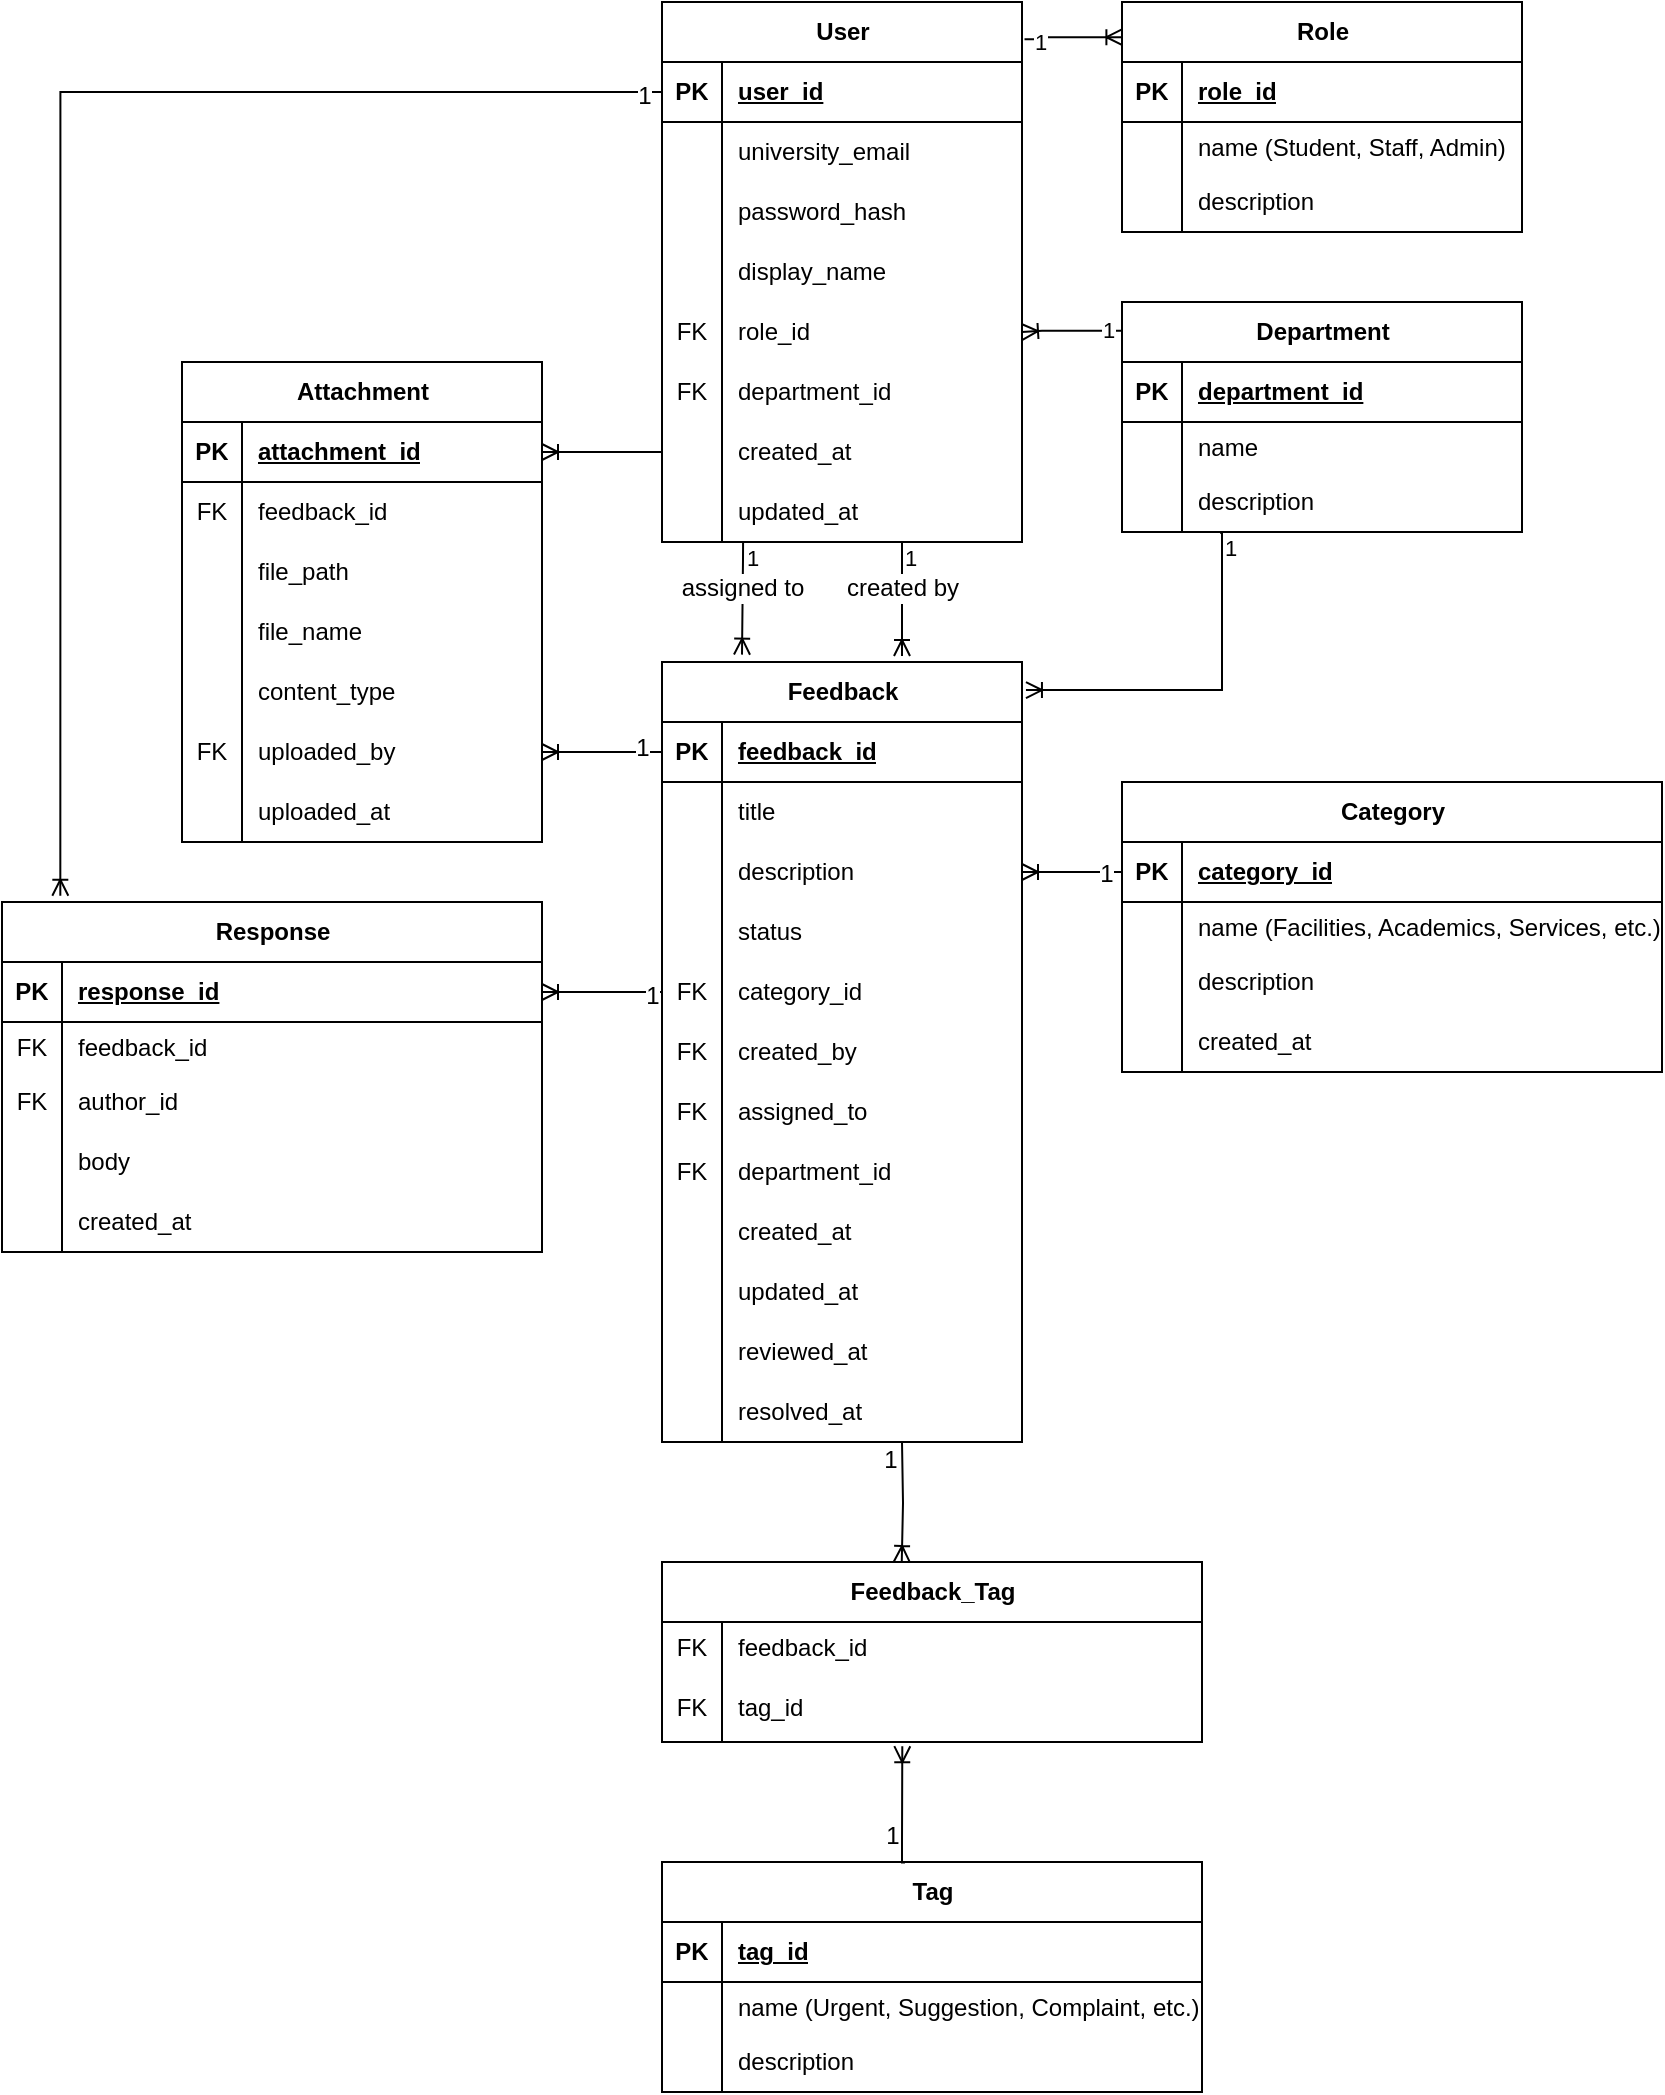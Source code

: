 <mxfile version="28.2.5">
  <diagram name="Page-1" id="tFt5LWPQw5OF81FkeLh_">
    <mxGraphModel dx="1426" dy="807" grid="1" gridSize="10" guides="1" tooltips="1" connect="1" arrows="1" fold="1" page="1" pageScale="1" pageWidth="850" pageHeight="1100" math="0" shadow="0">
      <root>
        <mxCell id="0" />
        <mxCell id="1" parent="0" />
        <mxCell id="gd4oatm-pkPFLmfDscg9-1" value="User" style="shape=table;startSize=30;container=1;collapsible=1;childLayout=tableLayout;fixedRows=1;rowLines=0;fontStyle=1;align=center;resizeLast=1;html=1;" parent="1" vertex="1">
          <mxGeometry x="350" y="28" width="180" height="270" as="geometry" />
        </mxCell>
        <mxCell id="gd4oatm-pkPFLmfDscg9-2" value="" style="shape=tableRow;horizontal=0;startSize=0;swimlaneHead=0;swimlaneBody=0;fillColor=none;collapsible=0;dropTarget=0;points=[[0,0.5],[1,0.5]];portConstraint=eastwest;top=0;left=0;right=0;bottom=1;" parent="gd4oatm-pkPFLmfDscg9-1" vertex="1">
          <mxGeometry y="30" width="180" height="30" as="geometry" />
        </mxCell>
        <mxCell id="gd4oatm-pkPFLmfDscg9-3" value="PK" style="shape=partialRectangle;connectable=0;fillColor=none;top=0;left=0;bottom=0;right=0;fontStyle=1;overflow=hidden;whiteSpace=wrap;html=1;" parent="gd4oatm-pkPFLmfDscg9-2" vertex="1">
          <mxGeometry width="30" height="30" as="geometry">
            <mxRectangle width="30" height="30" as="alternateBounds" />
          </mxGeometry>
        </mxCell>
        <mxCell id="gd4oatm-pkPFLmfDscg9-4" value="user_id" style="shape=partialRectangle;connectable=0;fillColor=none;top=0;left=0;bottom=0;right=0;align=left;spacingLeft=6;fontStyle=5;overflow=hidden;whiteSpace=wrap;html=1;" parent="gd4oatm-pkPFLmfDscg9-2" vertex="1">
          <mxGeometry x="30" width="150" height="30" as="geometry">
            <mxRectangle width="150" height="30" as="alternateBounds" />
          </mxGeometry>
        </mxCell>
        <mxCell id="gd4oatm-pkPFLmfDscg9-5" value="" style="shape=tableRow;horizontal=0;startSize=0;swimlaneHead=0;swimlaneBody=0;fillColor=none;collapsible=0;dropTarget=0;points=[[0,0.5],[1,0.5]];portConstraint=eastwest;top=0;left=0;right=0;bottom=0;" parent="gd4oatm-pkPFLmfDscg9-1" vertex="1">
          <mxGeometry y="60" width="180" height="30" as="geometry" />
        </mxCell>
        <mxCell id="gd4oatm-pkPFLmfDscg9-6" value="" style="shape=partialRectangle;connectable=0;fillColor=none;top=0;left=0;bottom=0;right=0;editable=1;overflow=hidden;whiteSpace=wrap;html=1;" parent="gd4oatm-pkPFLmfDscg9-5" vertex="1">
          <mxGeometry width="30" height="30" as="geometry">
            <mxRectangle width="30" height="30" as="alternateBounds" />
          </mxGeometry>
        </mxCell>
        <mxCell id="gd4oatm-pkPFLmfDscg9-7" value="&lt;span data-teams=&quot;true&quot;&gt;university_email&lt;/span&gt;" style="shape=partialRectangle;connectable=0;fillColor=none;top=0;left=0;bottom=0;right=0;align=left;spacingLeft=6;overflow=hidden;whiteSpace=wrap;html=1;" parent="gd4oatm-pkPFLmfDscg9-5" vertex="1">
          <mxGeometry x="30" width="150" height="30" as="geometry">
            <mxRectangle width="150" height="30" as="alternateBounds" />
          </mxGeometry>
        </mxCell>
        <mxCell id="gd4oatm-pkPFLmfDscg9-8" value="" style="shape=tableRow;horizontal=0;startSize=0;swimlaneHead=0;swimlaneBody=0;fillColor=none;collapsible=0;dropTarget=0;points=[[0,0.5],[1,0.5]];portConstraint=eastwest;top=0;left=0;right=0;bottom=0;" parent="gd4oatm-pkPFLmfDscg9-1" vertex="1">
          <mxGeometry y="90" width="180" height="30" as="geometry" />
        </mxCell>
        <mxCell id="gd4oatm-pkPFLmfDscg9-9" value="" style="shape=partialRectangle;connectable=0;fillColor=none;top=0;left=0;bottom=0;right=0;editable=1;overflow=hidden;whiteSpace=wrap;html=1;" parent="gd4oatm-pkPFLmfDscg9-8" vertex="1">
          <mxGeometry width="30" height="30" as="geometry">
            <mxRectangle width="30" height="30" as="alternateBounds" />
          </mxGeometry>
        </mxCell>
        <mxCell id="gd4oatm-pkPFLmfDscg9-10" value="&lt;span data-teams=&quot;true&quot;&gt;password_hash&lt;/span&gt;" style="shape=partialRectangle;connectable=0;fillColor=none;top=0;left=0;bottom=0;right=0;align=left;spacingLeft=6;overflow=hidden;whiteSpace=wrap;html=1;" parent="gd4oatm-pkPFLmfDscg9-8" vertex="1">
          <mxGeometry x="30" width="150" height="30" as="geometry">
            <mxRectangle width="150" height="30" as="alternateBounds" />
          </mxGeometry>
        </mxCell>
        <mxCell id="gd4oatm-pkPFLmfDscg9-11" value="" style="shape=tableRow;horizontal=0;startSize=0;swimlaneHead=0;swimlaneBody=0;fillColor=none;collapsible=0;dropTarget=0;points=[[0,0.5],[1,0.5]];portConstraint=eastwest;top=0;left=0;right=0;bottom=0;" parent="gd4oatm-pkPFLmfDscg9-1" vertex="1">
          <mxGeometry y="120" width="180" height="30" as="geometry" />
        </mxCell>
        <mxCell id="gd4oatm-pkPFLmfDscg9-12" value="" style="shape=partialRectangle;connectable=0;fillColor=none;top=0;left=0;bottom=0;right=0;editable=1;overflow=hidden;whiteSpace=wrap;html=1;" parent="gd4oatm-pkPFLmfDscg9-11" vertex="1">
          <mxGeometry width="30" height="30" as="geometry">
            <mxRectangle width="30" height="30" as="alternateBounds" />
          </mxGeometry>
        </mxCell>
        <mxCell id="gd4oatm-pkPFLmfDscg9-13" value="&lt;span data-teams=&quot;true&quot;&gt;display_name&lt;/span&gt;" style="shape=partialRectangle;connectable=0;fillColor=none;top=0;left=0;bottom=0;right=0;align=left;spacingLeft=6;overflow=hidden;whiteSpace=wrap;html=1;" parent="gd4oatm-pkPFLmfDscg9-11" vertex="1">
          <mxGeometry x="30" width="150" height="30" as="geometry">
            <mxRectangle width="150" height="30" as="alternateBounds" />
          </mxGeometry>
        </mxCell>
        <mxCell id="gd4oatm-pkPFLmfDscg9-14" value="" style="shape=tableRow;horizontal=0;startSize=0;swimlaneHead=0;swimlaneBody=0;fillColor=none;collapsible=0;dropTarget=0;points=[[0,0.5],[1,0.5]];portConstraint=eastwest;top=0;left=0;right=0;bottom=0;" parent="gd4oatm-pkPFLmfDscg9-1" vertex="1">
          <mxGeometry y="150" width="180" height="30" as="geometry" />
        </mxCell>
        <mxCell id="gd4oatm-pkPFLmfDscg9-15" value="FK" style="shape=partialRectangle;connectable=0;fillColor=none;top=0;left=0;bottom=0;right=0;editable=1;overflow=hidden;whiteSpace=wrap;html=1;" parent="gd4oatm-pkPFLmfDscg9-14" vertex="1">
          <mxGeometry width="30" height="30" as="geometry">
            <mxRectangle width="30" height="30" as="alternateBounds" />
          </mxGeometry>
        </mxCell>
        <mxCell id="gd4oatm-pkPFLmfDscg9-16" value="&lt;span data-teams=&quot;true&quot;&gt;role_id&lt;/span&gt;" style="shape=partialRectangle;connectable=0;fillColor=none;top=0;left=0;bottom=0;right=0;align=left;spacingLeft=6;overflow=hidden;whiteSpace=wrap;html=1;" parent="gd4oatm-pkPFLmfDscg9-14" vertex="1">
          <mxGeometry x="30" width="150" height="30" as="geometry">
            <mxRectangle width="150" height="30" as="alternateBounds" />
          </mxGeometry>
        </mxCell>
        <mxCell id="gd4oatm-pkPFLmfDscg9-17" value="" style="shape=tableRow;horizontal=0;startSize=0;swimlaneHead=0;swimlaneBody=0;fillColor=none;collapsible=0;dropTarget=0;points=[[0,0.5],[1,0.5]];portConstraint=eastwest;top=0;left=0;right=0;bottom=0;" parent="gd4oatm-pkPFLmfDscg9-1" vertex="1">
          <mxGeometry y="180" width="180" height="30" as="geometry" />
        </mxCell>
        <mxCell id="gd4oatm-pkPFLmfDscg9-18" value="FK" style="shape=partialRectangle;connectable=0;fillColor=none;top=0;left=0;bottom=0;right=0;editable=1;overflow=hidden;whiteSpace=wrap;html=1;" parent="gd4oatm-pkPFLmfDscg9-17" vertex="1">
          <mxGeometry width="30" height="30" as="geometry">
            <mxRectangle width="30" height="30" as="alternateBounds" />
          </mxGeometry>
        </mxCell>
        <mxCell id="gd4oatm-pkPFLmfDscg9-19" value="&lt;span data-teams=&quot;true&quot;&gt;department_id&lt;/span&gt;" style="shape=partialRectangle;connectable=0;fillColor=none;top=0;left=0;bottom=0;right=0;align=left;spacingLeft=6;overflow=hidden;whiteSpace=wrap;html=1;" parent="gd4oatm-pkPFLmfDscg9-17" vertex="1">
          <mxGeometry x="30" width="150" height="30" as="geometry">
            <mxRectangle width="150" height="30" as="alternateBounds" />
          </mxGeometry>
        </mxCell>
        <mxCell id="gd4oatm-pkPFLmfDscg9-20" value="" style="shape=tableRow;horizontal=0;startSize=0;swimlaneHead=0;swimlaneBody=0;fillColor=none;collapsible=0;dropTarget=0;points=[[0,0.5],[1,0.5]];portConstraint=eastwest;top=0;left=0;right=0;bottom=0;" parent="gd4oatm-pkPFLmfDscg9-1" vertex="1">
          <mxGeometry y="210" width="180" height="30" as="geometry" />
        </mxCell>
        <mxCell id="gd4oatm-pkPFLmfDscg9-21" value="" style="shape=partialRectangle;connectable=0;fillColor=none;top=0;left=0;bottom=0;right=0;editable=1;overflow=hidden;whiteSpace=wrap;html=1;" parent="gd4oatm-pkPFLmfDscg9-20" vertex="1">
          <mxGeometry width="30" height="30" as="geometry">
            <mxRectangle width="30" height="30" as="alternateBounds" />
          </mxGeometry>
        </mxCell>
        <mxCell id="gd4oatm-pkPFLmfDscg9-22" value="&lt;span data-teams=&quot;true&quot;&gt;created_at&lt;/span&gt;" style="shape=partialRectangle;connectable=0;fillColor=none;top=0;left=0;bottom=0;right=0;align=left;spacingLeft=6;overflow=hidden;whiteSpace=wrap;html=1;" parent="gd4oatm-pkPFLmfDscg9-20" vertex="1">
          <mxGeometry x="30" width="150" height="30" as="geometry">
            <mxRectangle width="150" height="30" as="alternateBounds" />
          </mxGeometry>
        </mxCell>
        <mxCell id="gd4oatm-pkPFLmfDscg9-23" value="" style="shape=tableRow;horizontal=0;startSize=0;swimlaneHead=0;swimlaneBody=0;fillColor=none;collapsible=0;dropTarget=0;points=[[0,0.5],[1,0.5]];portConstraint=eastwest;top=0;left=0;right=0;bottom=0;" parent="gd4oatm-pkPFLmfDscg9-1" vertex="1">
          <mxGeometry y="240" width="180" height="30" as="geometry" />
        </mxCell>
        <mxCell id="gd4oatm-pkPFLmfDscg9-24" value="" style="shape=partialRectangle;connectable=0;fillColor=none;top=0;left=0;bottom=0;right=0;editable=1;overflow=hidden;whiteSpace=wrap;html=1;" parent="gd4oatm-pkPFLmfDscg9-23" vertex="1">
          <mxGeometry width="30" height="30" as="geometry">
            <mxRectangle width="30" height="30" as="alternateBounds" />
          </mxGeometry>
        </mxCell>
        <mxCell id="gd4oatm-pkPFLmfDscg9-25" value="&lt;span data-teams=&quot;true&quot;&gt;updated_at&lt;/span&gt;" style="shape=partialRectangle;connectable=0;fillColor=none;top=0;left=0;bottom=0;right=0;align=left;spacingLeft=6;overflow=hidden;whiteSpace=wrap;html=1;" parent="gd4oatm-pkPFLmfDscg9-23" vertex="1">
          <mxGeometry x="30" width="150" height="30" as="geometry">
            <mxRectangle width="150" height="30" as="alternateBounds" />
          </mxGeometry>
        </mxCell>
        <mxCell id="gd4oatm-pkPFLmfDscg9-51" value="&lt;span data-teams=&quot;true&quot;&gt;&lt;strong&gt;Role&lt;/strong&gt;&lt;/span&gt;" style="shape=table;startSize=30;container=1;collapsible=1;childLayout=tableLayout;fixedRows=1;rowLines=0;fontStyle=1;align=center;resizeLast=1;html=1;" parent="1" vertex="1">
          <mxGeometry x="580" y="28" width="200" height="115" as="geometry" />
        </mxCell>
        <mxCell id="gd4oatm-pkPFLmfDscg9-52" value="" style="shape=tableRow;horizontal=0;startSize=0;swimlaneHead=0;swimlaneBody=0;fillColor=none;collapsible=0;dropTarget=0;points=[[0,0.5],[1,0.5]];portConstraint=eastwest;top=0;left=0;right=0;bottom=1;" parent="gd4oatm-pkPFLmfDscg9-51" vertex="1">
          <mxGeometry y="30" width="200" height="30" as="geometry" />
        </mxCell>
        <mxCell id="gd4oatm-pkPFLmfDscg9-53" value="PK" style="shape=partialRectangle;connectable=0;fillColor=none;top=0;left=0;bottom=0;right=0;fontStyle=1;overflow=hidden;whiteSpace=wrap;html=1;" parent="gd4oatm-pkPFLmfDscg9-52" vertex="1">
          <mxGeometry width="30" height="30" as="geometry">
            <mxRectangle width="30" height="30" as="alternateBounds" />
          </mxGeometry>
        </mxCell>
        <mxCell id="gd4oatm-pkPFLmfDscg9-54" value="&lt;span data-teams=&quot;true&quot;&gt;role_id&lt;/span&gt;" style="shape=partialRectangle;connectable=0;fillColor=none;top=0;left=0;bottom=0;right=0;align=left;spacingLeft=6;fontStyle=5;overflow=hidden;whiteSpace=wrap;html=1;" parent="gd4oatm-pkPFLmfDscg9-52" vertex="1">
          <mxGeometry x="30" width="170" height="30" as="geometry">
            <mxRectangle width="170" height="30" as="alternateBounds" />
          </mxGeometry>
        </mxCell>
        <mxCell id="gd4oatm-pkPFLmfDscg9-55" value="" style="shape=tableRow;horizontal=0;startSize=0;swimlaneHead=0;swimlaneBody=0;fillColor=none;collapsible=0;dropTarget=0;points=[[0,0.5],[1,0.5]];portConstraint=eastwest;top=0;left=0;right=0;bottom=0;" parent="gd4oatm-pkPFLmfDscg9-51" vertex="1">
          <mxGeometry y="60" width="200" height="25" as="geometry" />
        </mxCell>
        <mxCell id="gd4oatm-pkPFLmfDscg9-56" value="" style="shape=partialRectangle;connectable=0;fillColor=none;top=0;left=0;bottom=0;right=0;editable=1;overflow=hidden;whiteSpace=wrap;html=1;" parent="gd4oatm-pkPFLmfDscg9-55" vertex="1">
          <mxGeometry width="30" height="25" as="geometry">
            <mxRectangle width="30" height="25" as="alternateBounds" />
          </mxGeometry>
        </mxCell>
        <mxCell id="gd4oatm-pkPFLmfDscg9-57" value="&lt;span data-teams=&quot;true&quot;&gt;name (Student, Staff, Admin)&lt;/span&gt;" style="shape=partialRectangle;connectable=0;fillColor=none;top=0;left=0;bottom=0;right=0;align=left;spacingLeft=6;overflow=hidden;whiteSpace=wrap;html=1;" parent="gd4oatm-pkPFLmfDscg9-55" vertex="1">
          <mxGeometry x="30" width="170" height="25" as="geometry">
            <mxRectangle width="170" height="25" as="alternateBounds" />
          </mxGeometry>
        </mxCell>
        <mxCell id="gd4oatm-pkPFLmfDscg9-58" value="" style="shape=tableRow;horizontal=0;startSize=0;swimlaneHead=0;swimlaneBody=0;fillColor=none;collapsible=0;dropTarget=0;points=[[0,0.5],[1,0.5]];portConstraint=eastwest;top=0;left=0;right=0;bottom=0;" parent="gd4oatm-pkPFLmfDscg9-51" vertex="1">
          <mxGeometry y="85" width="200" height="30" as="geometry" />
        </mxCell>
        <mxCell id="gd4oatm-pkPFLmfDscg9-59" value="" style="shape=partialRectangle;connectable=0;fillColor=none;top=0;left=0;bottom=0;right=0;editable=1;overflow=hidden;whiteSpace=wrap;html=1;" parent="gd4oatm-pkPFLmfDscg9-58" vertex="1">
          <mxGeometry width="30" height="30" as="geometry">
            <mxRectangle width="30" height="30" as="alternateBounds" />
          </mxGeometry>
        </mxCell>
        <mxCell id="gd4oatm-pkPFLmfDscg9-60" value="&lt;span data-teams=&quot;true&quot;&gt;description&lt;/span&gt;" style="shape=partialRectangle;connectable=0;fillColor=none;top=0;left=0;bottom=0;right=0;align=left;spacingLeft=6;overflow=hidden;whiteSpace=wrap;html=1;" parent="gd4oatm-pkPFLmfDscg9-58" vertex="1">
          <mxGeometry x="30" width="170" height="30" as="geometry">
            <mxRectangle width="170" height="30" as="alternateBounds" />
          </mxGeometry>
        </mxCell>
        <mxCell id="gd4oatm-pkPFLmfDscg9-64" value="&lt;span data-teams=&quot;true&quot;&gt;&lt;strong&gt;Department&lt;/strong&gt;&lt;/span&gt;" style="shape=table;startSize=30;container=1;collapsible=1;childLayout=tableLayout;fixedRows=1;rowLines=0;fontStyle=1;align=center;resizeLast=1;html=1;" parent="1" vertex="1">
          <mxGeometry x="580" y="178" width="200" height="115" as="geometry" />
        </mxCell>
        <mxCell id="gd4oatm-pkPFLmfDscg9-65" value="" style="shape=tableRow;horizontal=0;startSize=0;swimlaneHead=0;swimlaneBody=0;fillColor=none;collapsible=0;dropTarget=0;points=[[0,0.5],[1,0.5]];portConstraint=eastwest;top=0;left=0;right=0;bottom=1;" parent="gd4oatm-pkPFLmfDscg9-64" vertex="1">
          <mxGeometry y="30" width="200" height="30" as="geometry" />
        </mxCell>
        <mxCell id="gd4oatm-pkPFLmfDscg9-66" value="PK" style="shape=partialRectangle;connectable=0;fillColor=none;top=0;left=0;bottom=0;right=0;fontStyle=1;overflow=hidden;whiteSpace=wrap;html=1;" parent="gd4oatm-pkPFLmfDscg9-65" vertex="1">
          <mxGeometry width="30" height="30" as="geometry">
            <mxRectangle width="30" height="30" as="alternateBounds" />
          </mxGeometry>
        </mxCell>
        <mxCell id="gd4oatm-pkPFLmfDscg9-67" value="&lt;span data-teams=&quot;true&quot;&gt;department_id&lt;/span&gt;" style="shape=partialRectangle;connectable=0;fillColor=none;top=0;left=0;bottom=0;right=0;align=left;spacingLeft=6;fontStyle=5;overflow=hidden;whiteSpace=wrap;html=1;" parent="gd4oatm-pkPFLmfDscg9-65" vertex="1">
          <mxGeometry x="30" width="170" height="30" as="geometry">
            <mxRectangle width="170" height="30" as="alternateBounds" />
          </mxGeometry>
        </mxCell>
        <mxCell id="gd4oatm-pkPFLmfDscg9-68" value="" style="shape=tableRow;horizontal=0;startSize=0;swimlaneHead=0;swimlaneBody=0;fillColor=none;collapsible=0;dropTarget=0;points=[[0,0.5],[1,0.5]];portConstraint=eastwest;top=0;left=0;right=0;bottom=0;" parent="gd4oatm-pkPFLmfDscg9-64" vertex="1">
          <mxGeometry y="60" width="200" height="25" as="geometry" />
        </mxCell>
        <mxCell id="gd4oatm-pkPFLmfDscg9-69" value="" style="shape=partialRectangle;connectable=0;fillColor=none;top=0;left=0;bottom=0;right=0;editable=1;overflow=hidden;whiteSpace=wrap;html=1;" parent="gd4oatm-pkPFLmfDscg9-68" vertex="1">
          <mxGeometry width="30" height="25" as="geometry">
            <mxRectangle width="30" height="25" as="alternateBounds" />
          </mxGeometry>
        </mxCell>
        <mxCell id="gd4oatm-pkPFLmfDscg9-70" value="&lt;span data-teams=&quot;true&quot;&gt;name&lt;/span&gt;" style="shape=partialRectangle;connectable=0;fillColor=none;top=0;left=0;bottom=0;right=0;align=left;spacingLeft=6;overflow=hidden;whiteSpace=wrap;html=1;" parent="gd4oatm-pkPFLmfDscg9-68" vertex="1">
          <mxGeometry x="30" width="170" height="25" as="geometry">
            <mxRectangle width="170" height="25" as="alternateBounds" />
          </mxGeometry>
        </mxCell>
        <mxCell id="gd4oatm-pkPFLmfDscg9-71" value="" style="shape=tableRow;horizontal=0;startSize=0;swimlaneHead=0;swimlaneBody=0;fillColor=none;collapsible=0;dropTarget=0;points=[[0,0.5],[1,0.5]];portConstraint=eastwest;top=0;left=0;right=0;bottom=0;" parent="gd4oatm-pkPFLmfDscg9-64" vertex="1">
          <mxGeometry y="85" width="200" height="30" as="geometry" />
        </mxCell>
        <mxCell id="gd4oatm-pkPFLmfDscg9-72" value="" style="shape=partialRectangle;connectable=0;fillColor=none;top=0;left=0;bottom=0;right=0;editable=1;overflow=hidden;whiteSpace=wrap;html=1;" parent="gd4oatm-pkPFLmfDscg9-71" vertex="1">
          <mxGeometry width="30" height="30" as="geometry">
            <mxRectangle width="30" height="30" as="alternateBounds" />
          </mxGeometry>
        </mxCell>
        <mxCell id="gd4oatm-pkPFLmfDscg9-73" value="&lt;span data-teams=&quot;true&quot;&gt;description&lt;/span&gt;" style="shape=partialRectangle;connectable=0;fillColor=none;top=0;left=0;bottom=0;right=0;align=left;spacingLeft=6;overflow=hidden;whiteSpace=wrap;html=1;" parent="gd4oatm-pkPFLmfDscg9-71" vertex="1">
          <mxGeometry x="30" width="170" height="30" as="geometry">
            <mxRectangle width="170" height="30" as="alternateBounds" />
          </mxGeometry>
        </mxCell>
        <mxCell id="gd4oatm-pkPFLmfDscg9-74" value="&lt;span data-teams=&quot;true&quot;&gt;&lt;strong&gt;Feedback&lt;/strong&gt;&lt;/span&gt;" style="shape=table;startSize=30;container=1;collapsible=1;childLayout=tableLayout;fixedRows=1;rowLines=0;fontStyle=1;align=center;resizeLast=1;html=1;" parent="1" vertex="1">
          <mxGeometry x="350" y="358" width="180" height="390" as="geometry" />
        </mxCell>
        <mxCell id="gd4oatm-pkPFLmfDscg9-75" value="" style="shape=tableRow;horizontal=0;startSize=0;swimlaneHead=0;swimlaneBody=0;fillColor=none;collapsible=0;dropTarget=0;points=[[0,0.5],[1,0.5]];portConstraint=eastwest;top=0;left=0;right=0;bottom=1;" parent="gd4oatm-pkPFLmfDscg9-74" vertex="1">
          <mxGeometry y="30" width="180" height="30" as="geometry" />
        </mxCell>
        <mxCell id="gd4oatm-pkPFLmfDscg9-76" value="PK" style="shape=partialRectangle;connectable=0;fillColor=none;top=0;left=0;bottom=0;right=0;fontStyle=1;overflow=hidden;whiteSpace=wrap;html=1;" parent="gd4oatm-pkPFLmfDscg9-75" vertex="1">
          <mxGeometry width="30" height="30" as="geometry">
            <mxRectangle width="30" height="30" as="alternateBounds" />
          </mxGeometry>
        </mxCell>
        <mxCell id="gd4oatm-pkPFLmfDscg9-77" value="&lt;span data-teams=&quot;true&quot;&gt;feedback_id&lt;/span&gt;" style="shape=partialRectangle;connectable=0;fillColor=none;top=0;left=0;bottom=0;right=0;align=left;spacingLeft=6;fontStyle=5;overflow=hidden;whiteSpace=wrap;html=1;" parent="gd4oatm-pkPFLmfDscg9-75" vertex="1">
          <mxGeometry x="30" width="150" height="30" as="geometry">
            <mxRectangle width="150" height="30" as="alternateBounds" />
          </mxGeometry>
        </mxCell>
        <mxCell id="gd4oatm-pkPFLmfDscg9-78" value="" style="shape=tableRow;horizontal=0;startSize=0;swimlaneHead=0;swimlaneBody=0;fillColor=none;collapsible=0;dropTarget=0;points=[[0,0.5],[1,0.5]];portConstraint=eastwest;top=0;left=0;right=0;bottom=0;" parent="gd4oatm-pkPFLmfDscg9-74" vertex="1">
          <mxGeometry y="60" width="180" height="30" as="geometry" />
        </mxCell>
        <mxCell id="gd4oatm-pkPFLmfDscg9-79" value="" style="shape=partialRectangle;connectable=0;fillColor=none;top=0;left=0;bottom=0;right=0;editable=1;overflow=hidden;whiteSpace=wrap;html=1;" parent="gd4oatm-pkPFLmfDscg9-78" vertex="1">
          <mxGeometry width="30" height="30" as="geometry">
            <mxRectangle width="30" height="30" as="alternateBounds" />
          </mxGeometry>
        </mxCell>
        <mxCell id="gd4oatm-pkPFLmfDscg9-80" value="&lt;span data-teams=&quot;true&quot;&gt;title&lt;/span&gt;" style="shape=partialRectangle;connectable=0;fillColor=none;top=0;left=0;bottom=0;right=0;align=left;spacingLeft=6;overflow=hidden;whiteSpace=wrap;html=1;" parent="gd4oatm-pkPFLmfDscg9-78" vertex="1">
          <mxGeometry x="30" width="150" height="30" as="geometry">
            <mxRectangle width="150" height="30" as="alternateBounds" />
          </mxGeometry>
        </mxCell>
        <mxCell id="gd4oatm-pkPFLmfDscg9-81" value="" style="shape=tableRow;horizontal=0;startSize=0;swimlaneHead=0;swimlaneBody=0;fillColor=none;collapsible=0;dropTarget=0;points=[[0,0.5],[1,0.5]];portConstraint=eastwest;top=0;left=0;right=0;bottom=0;" parent="gd4oatm-pkPFLmfDscg9-74" vertex="1">
          <mxGeometry y="90" width="180" height="30" as="geometry" />
        </mxCell>
        <mxCell id="gd4oatm-pkPFLmfDscg9-82" value="" style="shape=partialRectangle;connectable=0;fillColor=none;top=0;left=0;bottom=0;right=0;editable=1;overflow=hidden;whiteSpace=wrap;html=1;" parent="gd4oatm-pkPFLmfDscg9-81" vertex="1">
          <mxGeometry width="30" height="30" as="geometry">
            <mxRectangle width="30" height="30" as="alternateBounds" />
          </mxGeometry>
        </mxCell>
        <mxCell id="gd4oatm-pkPFLmfDscg9-83" value="&lt;span data-teams=&quot;true&quot;&gt;description&amp;nbsp;&lt;/span&gt;" style="shape=partialRectangle;connectable=0;fillColor=none;top=0;left=0;bottom=0;right=0;align=left;spacingLeft=6;overflow=hidden;whiteSpace=wrap;html=1;" parent="gd4oatm-pkPFLmfDscg9-81" vertex="1">
          <mxGeometry x="30" width="150" height="30" as="geometry">
            <mxRectangle width="150" height="30" as="alternateBounds" />
          </mxGeometry>
        </mxCell>
        <mxCell id="gd4oatm-pkPFLmfDscg9-84" value="" style="shape=tableRow;horizontal=0;startSize=0;swimlaneHead=0;swimlaneBody=0;fillColor=none;collapsible=0;dropTarget=0;points=[[0,0.5],[1,0.5]];portConstraint=eastwest;top=0;left=0;right=0;bottom=0;" parent="gd4oatm-pkPFLmfDscg9-74" vertex="1">
          <mxGeometry y="120" width="180" height="30" as="geometry" />
        </mxCell>
        <mxCell id="gd4oatm-pkPFLmfDscg9-85" value="" style="shape=partialRectangle;connectable=0;fillColor=none;top=0;left=0;bottom=0;right=0;editable=1;overflow=hidden;whiteSpace=wrap;html=1;" parent="gd4oatm-pkPFLmfDscg9-84" vertex="1">
          <mxGeometry width="30" height="30" as="geometry">
            <mxRectangle width="30" height="30" as="alternateBounds" />
          </mxGeometry>
        </mxCell>
        <mxCell id="gd4oatm-pkPFLmfDscg9-86" value="&lt;span data-teams=&quot;true&quot;&gt;status&amp;nbsp;&lt;/span&gt;" style="shape=partialRectangle;connectable=0;fillColor=none;top=0;left=0;bottom=0;right=0;align=left;spacingLeft=6;overflow=hidden;whiteSpace=wrap;html=1;" parent="gd4oatm-pkPFLmfDscg9-84" vertex="1">
          <mxGeometry x="30" width="150" height="30" as="geometry">
            <mxRectangle width="150" height="30" as="alternateBounds" />
          </mxGeometry>
        </mxCell>
        <mxCell id="gd4oatm-pkPFLmfDscg9-87" value="" style="shape=tableRow;horizontal=0;startSize=0;swimlaneHead=0;swimlaneBody=0;fillColor=none;collapsible=0;dropTarget=0;points=[[0,0.5],[1,0.5]];portConstraint=eastwest;top=0;left=0;right=0;bottom=0;" parent="gd4oatm-pkPFLmfDscg9-74" vertex="1">
          <mxGeometry y="150" width="180" height="30" as="geometry" />
        </mxCell>
        <mxCell id="gd4oatm-pkPFLmfDscg9-88" value="FK" style="shape=partialRectangle;connectable=0;fillColor=none;top=0;left=0;bottom=0;right=0;editable=1;overflow=hidden;whiteSpace=wrap;html=1;" parent="gd4oatm-pkPFLmfDscg9-87" vertex="1">
          <mxGeometry width="30" height="30" as="geometry">
            <mxRectangle width="30" height="30" as="alternateBounds" />
          </mxGeometry>
        </mxCell>
        <mxCell id="gd4oatm-pkPFLmfDscg9-89" value="&lt;span data-teams=&quot;true&quot;&gt;category_id&amp;nbsp;&lt;/span&gt;" style="shape=partialRectangle;connectable=0;fillColor=none;top=0;left=0;bottom=0;right=0;align=left;spacingLeft=6;overflow=hidden;whiteSpace=wrap;html=1;" parent="gd4oatm-pkPFLmfDscg9-87" vertex="1">
          <mxGeometry x="30" width="150" height="30" as="geometry">
            <mxRectangle width="150" height="30" as="alternateBounds" />
          </mxGeometry>
        </mxCell>
        <mxCell id="gd4oatm-pkPFLmfDscg9-90" value="" style="shape=tableRow;horizontal=0;startSize=0;swimlaneHead=0;swimlaneBody=0;fillColor=none;collapsible=0;dropTarget=0;points=[[0,0.5],[1,0.5]];portConstraint=eastwest;top=0;left=0;right=0;bottom=0;" parent="gd4oatm-pkPFLmfDscg9-74" vertex="1">
          <mxGeometry y="180" width="180" height="30" as="geometry" />
        </mxCell>
        <mxCell id="gd4oatm-pkPFLmfDscg9-91" value="FK" style="shape=partialRectangle;connectable=0;fillColor=none;top=0;left=0;bottom=0;right=0;editable=1;overflow=hidden;whiteSpace=wrap;html=1;" parent="gd4oatm-pkPFLmfDscg9-90" vertex="1">
          <mxGeometry width="30" height="30" as="geometry">
            <mxRectangle width="30" height="30" as="alternateBounds" />
          </mxGeometry>
        </mxCell>
        <mxCell id="gd4oatm-pkPFLmfDscg9-92" value="&lt;span data-teams=&quot;true&quot;&gt;created_by&amp;nbsp;&lt;/span&gt;" style="shape=partialRectangle;connectable=0;fillColor=none;top=0;left=0;bottom=0;right=0;align=left;spacingLeft=6;overflow=hidden;whiteSpace=wrap;html=1;" parent="gd4oatm-pkPFLmfDscg9-90" vertex="1">
          <mxGeometry x="30" width="150" height="30" as="geometry">
            <mxRectangle width="150" height="30" as="alternateBounds" />
          </mxGeometry>
        </mxCell>
        <mxCell id="gd4oatm-pkPFLmfDscg9-93" value="" style="shape=tableRow;horizontal=0;startSize=0;swimlaneHead=0;swimlaneBody=0;fillColor=none;collapsible=0;dropTarget=0;points=[[0,0.5],[1,0.5]];portConstraint=eastwest;top=0;left=0;right=0;bottom=0;" parent="gd4oatm-pkPFLmfDscg9-74" vertex="1">
          <mxGeometry y="210" width="180" height="30" as="geometry" />
        </mxCell>
        <mxCell id="gd4oatm-pkPFLmfDscg9-94" value="FK" style="shape=partialRectangle;connectable=0;fillColor=none;top=0;left=0;bottom=0;right=0;editable=1;overflow=hidden;whiteSpace=wrap;html=1;" parent="gd4oatm-pkPFLmfDscg9-93" vertex="1">
          <mxGeometry width="30" height="30" as="geometry">
            <mxRectangle width="30" height="30" as="alternateBounds" />
          </mxGeometry>
        </mxCell>
        <mxCell id="gd4oatm-pkPFLmfDscg9-95" value="&lt;span data-teams=&quot;true&quot;&gt;assigned_to&amp;nbsp;&lt;/span&gt;" style="shape=partialRectangle;connectable=0;fillColor=none;top=0;left=0;bottom=0;right=0;align=left;spacingLeft=6;overflow=hidden;whiteSpace=wrap;html=1;" parent="gd4oatm-pkPFLmfDscg9-93" vertex="1">
          <mxGeometry x="30" width="150" height="30" as="geometry">
            <mxRectangle width="150" height="30" as="alternateBounds" />
          </mxGeometry>
        </mxCell>
        <mxCell id="gd4oatm-pkPFLmfDscg9-96" value="" style="shape=tableRow;horizontal=0;startSize=0;swimlaneHead=0;swimlaneBody=0;fillColor=none;collapsible=0;dropTarget=0;points=[[0,0.5],[1,0.5]];portConstraint=eastwest;top=0;left=0;right=0;bottom=0;" parent="gd4oatm-pkPFLmfDscg9-74" vertex="1">
          <mxGeometry y="240" width="180" height="30" as="geometry" />
        </mxCell>
        <mxCell id="gd4oatm-pkPFLmfDscg9-97" value="FK" style="shape=partialRectangle;connectable=0;fillColor=none;top=0;left=0;bottom=0;right=0;editable=1;overflow=hidden;whiteSpace=wrap;html=1;" parent="gd4oatm-pkPFLmfDscg9-96" vertex="1">
          <mxGeometry width="30" height="30" as="geometry">
            <mxRectangle width="30" height="30" as="alternateBounds" />
          </mxGeometry>
        </mxCell>
        <mxCell id="gd4oatm-pkPFLmfDscg9-98" value="&lt;span data-teams=&quot;true&quot;&gt;department_id&amp;nbsp;&lt;/span&gt;" style="shape=partialRectangle;connectable=0;fillColor=none;top=0;left=0;bottom=0;right=0;align=left;spacingLeft=6;overflow=hidden;whiteSpace=wrap;html=1;" parent="gd4oatm-pkPFLmfDscg9-96" vertex="1">
          <mxGeometry x="30" width="150" height="30" as="geometry">
            <mxRectangle width="150" height="30" as="alternateBounds" />
          </mxGeometry>
        </mxCell>
        <mxCell id="gd4oatm-pkPFLmfDscg9-99" value="" style="shape=tableRow;horizontal=0;startSize=0;swimlaneHead=0;swimlaneBody=0;fillColor=none;collapsible=0;dropTarget=0;points=[[0,0.5],[1,0.5]];portConstraint=eastwest;top=0;left=0;right=0;bottom=0;" parent="gd4oatm-pkPFLmfDscg9-74" vertex="1">
          <mxGeometry y="270" width="180" height="30" as="geometry" />
        </mxCell>
        <mxCell id="gd4oatm-pkPFLmfDscg9-100" value="" style="shape=partialRectangle;connectable=0;fillColor=none;top=0;left=0;bottom=0;right=0;editable=1;overflow=hidden;whiteSpace=wrap;html=1;" parent="gd4oatm-pkPFLmfDscg9-99" vertex="1">
          <mxGeometry width="30" height="30" as="geometry">
            <mxRectangle width="30" height="30" as="alternateBounds" />
          </mxGeometry>
        </mxCell>
        <mxCell id="gd4oatm-pkPFLmfDscg9-101" value="&lt;span data-teams=&quot;true&quot;&gt;created_at&lt;/span&gt;" style="shape=partialRectangle;connectable=0;fillColor=none;top=0;left=0;bottom=0;right=0;align=left;spacingLeft=6;overflow=hidden;whiteSpace=wrap;html=1;" parent="gd4oatm-pkPFLmfDscg9-99" vertex="1">
          <mxGeometry x="30" width="150" height="30" as="geometry">
            <mxRectangle width="150" height="30" as="alternateBounds" />
          </mxGeometry>
        </mxCell>
        <mxCell id="gd4oatm-pkPFLmfDscg9-102" value="" style="shape=tableRow;horizontal=0;startSize=0;swimlaneHead=0;swimlaneBody=0;fillColor=none;collapsible=0;dropTarget=0;points=[[0,0.5],[1,0.5]];portConstraint=eastwest;top=0;left=0;right=0;bottom=0;" parent="gd4oatm-pkPFLmfDscg9-74" vertex="1">
          <mxGeometry y="300" width="180" height="30" as="geometry" />
        </mxCell>
        <mxCell id="gd4oatm-pkPFLmfDscg9-103" value="" style="shape=partialRectangle;connectable=0;fillColor=none;top=0;left=0;bottom=0;right=0;editable=1;overflow=hidden;whiteSpace=wrap;html=1;" parent="gd4oatm-pkPFLmfDscg9-102" vertex="1">
          <mxGeometry width="30" height="30" as="geometry">
            <mxRectangle width="30" height="30" as="alternateBounds" />
          </mxGeometry>
        </mxCell>
        <mxCell id="gd4oatm-pkPFLmfDscg9-104" value="&lt;span data-teams=&quot;true&quot;&gt;updated_at&lt;/span&gt;" style="shape=partialRectangle;connectable=0;fillColor=none;top=0;left=0;bottom=0;right=0;align=left;spacingLeft=6;overflow=hidden;whiteSpace=wrap;html=1;" parent="gd4oatm-pkPFLmfDscg9-102" vertex="1">
          <mxGeometry x="30" width="150" height="30" as="geometry">
            <mxRectangle width="150" height="30" as="alternateBounds" />
          </mxGeometry>
        </mxCell>
        <mxCell id="gd4oatm-pkPFLmfDscg9-105" value="" style="shape=tableRow;horizontal=0;startSize=0;swimlaneHead=0;swimlaneBody=0;fillColor=none;collapsible=0;dropTarget=0;points=[[0,0.5],[1,0.5]];portConstraint=eastwest;top=0;left=0;right=0;bottom=0;" parent="gd4oatm-pkPFLmfDscg9-74" vertex="1">
          <mxGeometry y="330" width="180" height="30" as="geometry" />
        </mxCell>
        <mxCell id="gd4oatm-pkPFLmfDscg9-106" value="" style="shape=partialRectangle;connectable=0;fillColor=none;top=0;left=0;bottom=0;right=0;editable=1;overflow=hidden;whiteSpace=wrap;html=1;" parent="gd4oatm-pkPFLmfDscg9-105" vertex="1">
          <mxGeometry width="30" height="30" as="geometry">
            <mxRectangle width="30" height="30" as="alternateBounds" />
          </mxGeometry>
        </mxCell>
        <mxCell id="gd4oatm-pkPFLmfDscg9-107" value="&lt;span data-teams=&quot;true&quot;&gt;reviewed_at&lt;/span&gt;" style="shape=partialRectangle;connectable=0;fillColor=none;top=0;left=0;bottom=0;right=0;align=left;spacingLeft=6;overflow=hidden;whiteSpace=wrap;html=1;" parent="gd4oatm-pkPFLmfDscg9-105" vertex="1">
          <mxGeometry x="30" width="150" height="30" as="geometry">
            <mxRectangle width="150" height="30" as="alternateBounds" />
          </mxGeometry>
        </mxCell>
        <mxCell id="gd4oatm-pkPFLmfDscg9-108" value="" style="shape=tableRow;horizontal=0;startSize=0;swimlaneHead=0;swimlaneBody=0;fillColor=none;collapsible=0;dropTarget=0;points=[[0,0.5],[1,0.5]];portConstraint=eastwest;top=0;left=0;right=0;bottom=0;" parent="gd4oatm-pkPFLmfDscg9-74" vertex="1">
          <mxGeometry y="360" width="180" height="30" as="geometry" />
        </mxCell>
        <mxCell id="gd4oatm-pkPFLmfDscg9-109" value="" style="shape=partialRectangle;connectable=0;fillColor=none;top=0;left=0;bottom=0;right=0;editable=1;overflow=hidden;whiteSpace=wrap;html=1;" parent="gd4oatm-pkPFLmfDscg9-108" vertex="1">
          <mxGeometry width="30" height="30" as="geometry">
            <mxRectangle width="30" height="30" as="alternateBounds" />
          </mxGeometry>
        </mxCell>
        <mxCell id="gd4oatm-pkPFLmfDscg9-110" value="&lt;span data-teams=&quot;true&quot;&gt;resolved_at&lt;/span&gt;" style="shape=partialRectangle;connectable=0;fillColor=none;top=0;left=0;bottom=0;right=0;align=left;spacingLeft=6;overflow=hidden;whiteSpace=wrap;html=1;" parent="gd4oatm-pkPFLmfDscg9-108" vertex="1">
          <mxGeometry x="30" width="150" height="30" as="geometry">
            <mxRectangle width="150" height="30" as="alternateBounds" />
          </mxGeometry>
        </mxCell>
        <mxCell id="gd4oatm-pkPFLmfDscg9-111" value="&lt;span data-teams=&quot;true&quot;&gt;&lt;strong&gt;Category&lt;/strong&gt;&lt;/span&gt;" style="shape=table;startSize=30;container=1;collapsible=1;childLayout=tableLayout;fixedRows=1;rowLines=0;fontStyle=1;align=center;resizeLast=1;html=1;" parent="1" vertex="1">
          <mxGeometry x="580" y="418" width="270" height="145" as="geometry" />
        </mxCell>
        <mxCell id="gd4oatm-pkPFLmfDscg9-112" value="" style="shape=tableRow;horizontal=0;startSize=0;swimlaneHead=0;swimlaneBody=0;fillColor=none;collapsible=0;dropTarget=0;points=[[0,0.5],[1,0.5]];portConstraint=eastwest;top=0;left=0;right=0;bottom=1;" parent="gd4oatm-pkPFLmfDscg9-111" vertex="1">
          <mxGeometry y="30" width="270" height="30" as="geometry" />
        </mxCell>
        <mxCell id="gd4oatm-pkPFLmfDscg9-113" value="PK" style="shape=partialRectangle;connectable=0;fillColor=none;top=0;left=0;bottom=0;right=0;fontStyle=1;overflow=hidden;whiteSpace=wrap;html=1;" parent="gd4oatm-pkPFLmfDscg9-112" vertex="1">
          <mxGeometry width="30" height="30" as="geometry">
            <mxRectangle width="30" height="30" as="alternateBounds" />
          </mxGeometry>
        </mxCell>
        <mxCell id="gd4oatm-pkPFLmfDscg9-114" value="&lt;span data-teams=&quot;true&quot;&gt;category_id&lt;/span&gt;" style="shape=partialRectangle;connectable=0;fillColor=none;top=0;left=0;bottom=0;right=0;align=left;spacingLeft=6;fontStyle=5;overflow=hidden;whiteSpace=wrap;html=1;" parent="gd4oatm-pkPFLmfDscg9-112" vertex="1">
          <mxGeometry x="30" width="240" height="30" as="geometry">
            <mxRectangle width="240" height="30" as="alternateBounds" />
          </mxGeometry>
        </mxCell>
        <mxCell id="gd4oatm-pkPFLmfDscg9-115" value="" style="shape=tableRow;horizontal=0;startSize=0;swimlaneHead=0;swimlaneBody=0;fillColor=none;collapsible=0;dropTarget=0;points=[[0,0.5],[1,0.5]];portConstraint=eastwest;top=0;left=0;right=0;bottom=0;" parent="gd4oatm-pkPFLmfDscg9-111" vertex="1">
          <mxGeometry y="60" width="270" height="25" as="geometry" />
        </mxCell>
        <mxCell id="gd4oatm-pkPFLmfDscg9-116" value="" style="shape=partialRectangle;connectable=0;fillColor=none;top=0;left=0;bottom=0;right=0;editable=1;overflow=hidden;whiteSpace=wrap;html=1;" parent="gd4oatm-pkPFLmfDscg9-115" vertex="1">
          <mxGeometry width="30" height="25" as="geometry">
            <mxRectangle width="30" height="25" as="alternateBounds" />
          </mxGeometry>
        </mxCell>
        <mxCell id="gd4oatm-pkPFLmfDscg9-117" value="&lt;span data-teams=&quot;true&quot;&gt;name (Facilities, Academics, Services, etc.)&lt;/span&gt;" style="shape=partialRectangle;connectable=0;fillColor=none;top=0;left=0;bottom=0;right=0;align=left;spacingLeft=6;overflow=hidden;whiteSpace=wrap;html=1;" parent="gd4oatm-pkPFLmfDscg9-115" vertex="1">
          <mxGeometry x="30" width="240" height="25" as="geometry">
            <mxRectangle width="240" height="25" as="alternateBounds" />
          </mxGeometry>
        </mxCell>
        <mxCell id="gd4oatm-pkPFLmfDscg9-118" value="" style="shape=tableRow;horizontal=0;startSize=0;swimlaneHead=0;swimlaneBody=0;fillColor=none;collapsible=0;dropTarget=0;points=[[0,0.5],[1,0.5]];portConstraint=eastwest;top=0;left=0;right=0;bottom=0;" parent="gd4oatm-pkPFLmfDscg9-111" vertex="1">
          <mxGeometry y="85" width="270" height="30" as="geometry" />
        </mxCell>
        <mxCell id="gd4oatm-pkPFLmfDscg9-119" value="" style="shape=partialRectangle;connectable=0;fillColor=none;top=0;left=0;bottom=0;right=0;editable=1;overflow=hidden;whiteSpace=wrap;html=1;" parent="gd4oatm-pkPFLmfDscg9-118" vertex="1">
          <mxGeometry width="30" height="30" as="geometry">
            <mxRectangle width="30" height="30" as="alternateBounds" />
          </mxGeometry>
        </mxCell>
        <mxCell id="gd4oatm-pkPFLmfDscg9-120" value="&lt;span data-teams=&quot;true&quot;&gt;description&lt;/span&gt;" style="shape=partialRectangle;connectable=0;fillColor=none;top=0;left=0;bottom=0;right=0;align=left;spacingLeft=6;overflow=hidden;whiteSpace=wrap;html=1;" parent="gd4oatm-pkPFLmfDscg9-118" vertex="1">
          <mxGeometry x="30" width="240" height="30" as="geometry">
            <mxRectangle width="240" height="30" as="alternateBounds" />
          </mxGeometry>
        </mxCell>
        <mxCell id="gd4oatm-pkPFLmfDscg9-121" value="" style="shape=tableRow;horizontal=0;startSize=0;swimlaneHead=0;swimlaneBody=0;fillColor=none;collapsible=0;dropTarget=0;points=[[0,0.5],[1,0.5]];portConstraint=eastwest;top=0;left=0;right=0;bottom=0;" parent="gd4oatm-pkPFLmfDscg9-111" vertex="1">
          <mxGeometry y="115" width="270" height="30" as="geometry" />
        </mxCell>
        <mxCell id="gd4oatm-pkPFLmfDscg9-122" value="" style="shape=partialRectangle;connectable=0;fillColor=none;top=0;left=0;bottom=0;right=0;editable=1;overflow=hidden;whiteSpace=wrap;html=1;" parent="gd4oatm-pkPFLmfDscg9-121" vertex="1">
          <mxGeometry width="30" height="30" as="geometry">
            <mxRectangle width="30" height="30" as="alternateBounds" />
          </mxGeometry>
        </mxCell>
        <mxCell id="gd4oatm-pkPFLmfDscg9-123" value="&lt;span data-teams=&quot;true&quot;&gt;created_at&lt;/span&gt;" style="shape=partialRectangle;connectable=0;fillColor=none;top=0;left=0;bottom=0;right=0;align=left;spacingLeft=6;overflow=hidden;whiteSpace=wrap;html=1;" parent="gd4oatm-pkPFLmfDscg9-121" vertex="1">
          <mxGeometry x="30" width="240" height="30" as="geometry">
            <mxRectangle width="240" height="30" as="alternateBounds" />
          </mxGeometry>
        </mxCell>
        <mxCell id="gd4oatm-pkPFLmfDscg9-124" value="&lt;span data-teams=&quot;true&quot;&gt;&lt;strong&gt;Tag&lt;/strong&gt;&lt;/span&gt;" style="shape=table;startSize=30;container=1;collapsible=1;childLayout=tableLayout;fixedRows=1;rowLines=0;fontStyle=1;align=center;resizeLast=1;html=1;" parent="1" vertex="1">
          <mxGeometry x="350" y="958" width="270" height="115" as="geometry" />
        </mxCell>
        <mxCell id="gd4oatm-pkPFLmfDscg9-125" value="" style="shape=tableRow;horizontal=0;startSize=0;swimlaneHead=0;swimlaneBody=0;fillColor=none;collapsible=0;dropTarget=0;points=[[0,0.5],[1,0.5]];portConstraint=eastwest;top=0;left=0;right=0;bottom=1;" parent="gd4oatm-pkPFLmfDscg9-124" vertex="1">
          <mxGeometry y="30" width="270" height="30" as="geometry" />
        </mxCell>
        <mxCell id="gd4oatm-pkPFLmfDscg9-126" value="PK" style="shape=partialRectangle;connectable=0;fillColor=none;top=0;left=0;bottom=0;right=0;fontStyle=1;overflow=hidden;whiteSpace=wrap;html=1;" parent="gd4oatm-pkPFLmfDscg9-125" vertex="1">
          <mxGeometry width="30" height="30" as="geometry">
            <mxRectangle width="30" height="30" as="alternateBounds" />
          </mxGeometry>
        </mxCell>
        <mxCell id="gd4oatm-pkPFLmfDscg9-127" value="&lt;span data-teams=&quot;true&quot;&gt;tag_id&lt;/span&gt;" style="shape=partialRectangle;connectable=0;fillColor=none;top=0;left=0;bottom=0;right=0;align=left;spacingLeft=6;fontStyle=5;overflow=hidden;whiteSpace=wrap;html=1;" parent="gd4oatm-pkPFLmfDscg9-125" vertex="1">
          <mxGeometry x="30" width="240" height="30" as="geometry">
            <mxRectangle width="240" height="30" as="alternateBounds" />
          </mxGeometry>
        </mxCell>
        <mxCell id="gd4oatm-pkPFLmfDscg9-128" value="" style="shape=tableRow;horizontal=0;startSize=0;swimlaneHead=0;swimlaneBody=0;fillColor=none;collapsible=0;dropTarget=0;points=[[0,0.5],[1,0.5]];portConstraint=eastwest;top=0;left=0;right=0;bottom=0;" parent="gd4oatm-pkPFLmfDscg9-124" vertex="1">
          <mxGeometry y="60" width="270" height="25" as="geometry" />
        </mxCell>
        <mxCell id="gd4oatm-pkPFLmfDscg9-129" value="" style="shape=partialRectangle;connectable=0;fillColor=none;top=0;left=0;bottom=0;right=0;editable=1;overflow=hidden;whiteSpace=wrap;html=1;" parent="gd4oatm-pkPFLmfDscg9-128" vertex="1">
          <mxGeometry width="30" height="25" as="geometry">
            <mxRectangle width="30" height="25" as="alternateBounds" />
          </mxGeometry>
        </mxCell>
        <mxCell id="gd4oatm-pkPFLmfDscg9-130" value="&lt;span data-teams=&quot;true&quot;&gt;name (Urgent, Suggestion, Complaint, etc.)&lt;/span&gt;" style="shape=partialRectangle;connectable=0;fillColor=none;top=0;left=0;bottom=0;right=0;align=left;spacingLeft=6;overflow=hidden;whiteSpace=wrap;html=1;" parent="gd4oatm-pkPFLmfDscg9-128" vertex="1">
          <mxGeometry x="30" width="240" height="25" as="geometry">
            <mxRectangle width="240" height="25" as="alternateBounds" />
          </mxGeometry>
        </mxCell>
        <mxCell id="gd4oatm-pkPFLmfDscg9-131" value="" style="shape=tableRow;horizontal=0;startSize=0;swimlaneHead=0;swimlaneBody=0;fillColor=none;collapsible=0;dropTarget=0;points=[[0,0.5],[1,0.5]];portConstraint=eastwest;top=0;left=0;right=0;bottom=0;" parent="gd4oatm-pkPFLmfDscg9-124" vertex="1">
          <mxGeometry y="85" width="270" height="30" as="geometry" />
        </mxCell>
        <mxCell id="gd4oatm-pkPFLmfDscg9-132" value="" style="shape=partialRectangle;connectable=0;fillColor=none;top=0;left=0;bottom=0;right=0;editable=1;overflow=hidden;whiteSpace=wrap;html=1;" parent="gd4oatm-pkPFLmfDscg9-131" vertex="1">
          <mxGeometry width="30" height="30" as="geometry">
            <mxRectangle width="30" height="30" as="alternateBounds" />
          </mxGeometry>
        </mxCell>
        <mxCell id="gd4oatm-pkPFLmfDscg9-133" value="&lt;span data-teams=&quot;true&quot;&gt;description&lt;/span&gt;" style="shape=partialRectangle;connectable=0;fillColor=none;top=0;left=0;bottom=0;right=0;align=left;spacingLeft=6;overflow=hidden;whiteSpace=wrap;html=1;" parent="gd4oatm-pkPFLmfDscg9-131" vertex="1">
          <mxGeometry x="30" width="240" height="30" as="geometry">
            <mxRectangle width="240" height="30" as="alternateBounds" />
          </mxGeometry>
        </mxCell>
        <mxCell id="gd4oatm-pkPFLmfDscg9-137" value="&lt;span data-teams=&quot;true&quot;&gt;&lt;strong&gt;Feedback_Tag&lt;/strong&gt;&lt;/span&gt;" style="shape=table;startSize=30;container=1;collapsible=1;childLayout=tableLayout;fixedRows=1;rowLines=0;fontStyle=1;align=center;resizeLast=1;html=1;" parent="1" vertex="1">
          <mxGeometry x="350" y="808" width="270" height="90" as="geometry" />
        </mxCell>
        <mxCell id="gd4oatm-pkPFLmfDscg9-141" value="" style="shape=tableRow;horizontal=0;startSize=0;swimlaneHead=0;swimlaneBody=0;fillColor=none;collapsible=0;dropTarget=0;points=[[0,0.5],[1,0.5]];portConstraint=eastwest;top=0;left=0;right=0;bottom=0;" parent="gd4oatm-pkPFLmfDscg9-137" vertex="1">
          <mxGeometry y="30" width="270" height="25" as="geometry" />
        </mxCell>
        <mxCell id="gd4oatm-pkPFLmfDscg9-142" value="FK" style="shape=partialRectangle;connectable=0;fillColor=none;top=0;left=0;bottom=0;right=0;editable=1;overflow=hidden;whiteSpace=wrap;html=1;" parent="gd4oatm-pkPFLmfDscg9-141" vertex="1">
          <mxGeometry width="30" height="25" as="geometry">
            <mxRectangle width="30" height="25" as="alternateBounds" />
          </mxGeometry>
        </mxCell>
        <mxCell id="gd4oatm-pkPFLmfDscg9-143" value="&lt;span data-teams=&quot;true&quot;&gt;feedback_id&amp;nbsp;&lt;/span&gt;" style="shape=partialRectangle;connectable=0;fillColor=none;top=0;left=0;bottom=0;right=0;align=left;spacingLeft=6;overflow=hidden;whiteSpace=wrap;html=1;" parent="gd4oatm-pkPFLmfDscg9-141" vertex="1">
          <mxGeometry x="30" width="240" height="25" as="geometry">
            <mxRectangle width="240" height="25" as="alternateBounds" />
          </mxGeometry>
        </mxCell>
        <mxCell id="gd4oatm-pkPFLmfDscg9-144" value="" style="shape=tableRow;horizontal=0;startSize=0;swimlaneHead=0;swimlaneBody=0;fillColor=none;collapsible=0;dropTarget=0;points=[[0,0.5],[1,0.5]];portConstraint=eastwest;top=0;left=0;right=0;bottom=0;" parent="gd4oatm-pkPFLmfDscg9-137" vertex="1">
          <mxGeometry y="55" width="270" height="35" as="geometry" />
        </mxCell>
        <mxCell id="gd4oatm-pkPFLmfDscg9-145" value="FK" style="shape=partialRectangle;connectable=0;fillColor=none;top=0;left=0;bottom=0;right=0;editable=1;overflow=hidden;whiteSpace=wrap;html=1;" parent="gd4oatm-pkPFLmfDscg9-144" vertex="1">
          <mxGeometry width="30" height="35" as="geometry">
            <mxRectangle width="30" height="35" as="alternateBounds" />
          </mxGeometry>
        </mxCell>
        <mxCell id="gd4oatm-pkPFLmfDscg9-146" value="&lt;span data-teams=&quot;true&quot;&gt;tag_id&lt;/span&gt;" style="shape=partialRectangle;connectable=0;fillColor=none;top=0;left=0;bottom=0;right=0;align=left;spacingLeft=6;overflow=hidden;whiteSpace=wrap;html=1;" parent="gd4oatm-pkPFLmfDscg9-144" vertex="1">
          <mxGeometry x="30" width="240" height="35" as="geometry">
            <mxRectangle width="240" height="35" as="alternateBounds" />
          </mxGeometry>
        </mxCell>
        <mxCell id="gd4oatm-pkPFLmfDscg9-150" value="&lt;span data-teams=&quot;true&quot;&gt;&lt;strong&gt;Attachment&lt;/strong&gt;&lt;/span&gt;" style="shape=table;startSize=30;container=1;collapsible=1;childLayout=tableLayout;fixedRows=1;rowLines=0;fontStyle=1;align=center;resizeLast=1;html=1;" parent="1" vertex="1">
          <mxGeometry x="110" y="208" width="180" height="240" as="geometry" />
        </mxCell>
        <mxCell id="gd4oatm-pkPFLmfDscg9-151" value="" style="shape=tableRow;horizontal=0;startSize=0;swimlaneHead=0;swimlaneBody=0;fillColor=none;collapsible=0;dropTarget=0;points=[[0,0.5],[1,0.5]];portConstraint=eastwest;top=0;left=0;right=0;bottom=1;" parent="gd4oatm-pkPFLmfDscg9-150" vertex="1">
          <mxGeometry y="30" width="180" height="30" as="geometry" />
        </mxCell>
        <mxCell id="gd4oatm-pkPFLmfDscg9-152" value="PK" style="shape=partialRectangle;connectable=0;fillColor=none;top=0;left=0;bottom=0;right=0;fontStyle=1;overflow=hidden;whiteSpace=wrap;html=1;" parent="gd4oatm-pkPFLmfDscg9-151" vertex="1">
          <mxGeometry width="30" height="30" as="geometry">
            <mxRectangle width="30" height="30" as="alternateBounds" />
          </mxGeometry>
        </mxCell>
        <mxCell id="gd4oatm-pkPFLmfDscg9-153" value="&lt;span data-teams=&quot;true&quot;&gt;attachment_id&lt;/span&gt;" style="shape=partialRectangle;connectable=0;fillColor=none;top=0;left=0;bottom=0;right=0;align=left;spacingLeft=6;fontStyle=5;overflow=hidden;whiteSpace=wrap;html=1;" parent="gd4oatm-pkPFLmfDscg9-151" vertex="1">
          <mxGeometry x="30" width="150" height="30" as="geometry">
            <mxRectangle width="150" height="30" as="alternateBounds" />
          </mxGeometry>
        </mxCell>
        <mxCell id="gd4oatm-pkPFLmfDscg9-154" value="" style="shape=tableRow;horizontal=0;startSize=0;swimlaneHead=0;swimlaneBody=0;fillColor=none;collapsible=0;dropTarget=0;points=[[0,0.5],[1,0.5]];portConstraint=eastwest;top=0;left=0;right=0;bottom=0;" parent="gd4oatm-pkPFLmfDscg9-150" vertex="1">
          <mxGeometry y="60" width="180" height="30" as="geometry" />
        </mxCell>
        <mxCell id="gd4oatm-pkPFLmfDscg9-155" value="FK" style="shape=partialRectangle;connectable=0;fillColor=none;top=0;left=0;bottom=0;right=0;editable=1;overflow=hidden;whiteSpace=wrap;html=1;" parent="gd4oatm-pkPFLmfDscg9-154" vertex="1">
          <mxGeometry width="30" height="30" as="geometry">
            <mxRectangle width="30" height="30" as="alternateBounds" />
          </mxGeometry>
        </mxCell>
        <mxCell id="gd4oatm-pkPFLmfDscg9-156" value="&lt;span data-teams=&quot;true&quot;&gt;feedback_id&amp;nbsp;&lt;/span&gt;" style="shape=partialRectangle;connectable=0;fillColor=none;top=0;left=0;bottom=0;right=0;align=left;spacingLeft=6;overflow=hidden;whiteSpace=wrap;html=1;" parent="gd4oatm-pkPFLmfDscg9-154" vertex="1">
          <mxGeometry x="30" width="150" height="30" as="geometry">
            <mxRectangle width="150" height="30" as="alternateBounds" />
          </mxGeometry>
        </mxCell>
        <mxCell id="gd4oatm-pkPFLmfDscg9-157" value="" style="shape=tableRow;horizontal=0;startSize=0;swimlaneHead=0;swimlaneBody=0;fillColor=none;collapsible=0;dropTarget=0;points=[[0,0.5],[1,0.5]];portConstraint=eastwest;top=0;left=0;right=0;bottom=0;" parent="gd4oatm-pkPFLmfDscg9-150" vertex="1">
          <mxGeometry y="90" width="180" height="30" as="geometry" />
        </mxCell>
        <mxCell id="gd4oatm-pkPFLmfDscg9-158" value="" style="shape=partialRectangle;connectable=0;fillColor=none;top=0;left=0;bottom=0;right=0;editable=1;overflow=hidden;whiteSpace=wrap;html=1;" parent="gd4oatm-pkPFLmfDscg9-157" vertex="1">
          <mxGeometry width="30" height="30" as="geometry">
            <mxRectangle width="30" height="30" as="alternateBounds" />
          </mxGeometry>
        </mxCell>
        <mxCell id="gd4oatm-pkPFLmfDscg9-159" value="&lt;span data-teams=&quot;true&quot;&gt;file_path&amp;nbsp;&lt;/span&gt;" style="shape=partialRectangle;connectable=0;fillColor=none;top=0;left=0;bottom=0;right=0;align=left;spacingLeft=6;overflow=hidden;whiteSpace=wrap;html=1;" parent="gd4oatm-pkPFLmfDscg9-157" vertex="1">
          <mxGeometry x="30" width="150" height="30" as="geometry">
            <mxRectangle width="150" height="30" as="alternateBounds" />
          </mxGeometry>
        </mxCell>
        <mxCell id="gd4oatm-pkPFLmfDscg9-160" value="" style="shape=tableRow;horizontal=0;startSize=0;swimlaneHead=0;swimlaneBody=0;fillColor=none;collapsible=0;dropTarget=0;points=[[0,0.5],[1,0.5]];portConstraint=eastwest;top=0;left=0;right=0;bottom=0;" parent="gd4oatm-pkPFLmfDscg9-150" vertex="1">
          <mxGeometry y="120" width="180" height="30" as="geometry" />
        </mxCell>
        <mxCell id="gd4oatm-pkPFLmfDscg9-161" value="" style="shape=partialRectangle;connectable=0;fillColor=none;top=0;left=0;bottom=0;right=0;editable=1;overflow=hidden;whiteSpace=wrap;html=1;" parent="gd4oatm-pkPFLmfDscg9-160" vertex="1">
          <mxGeometry width="30" height="30" as="geometry">
            <mxRectangle width="30" height="30" as="alternateBounds" />
          </mxGeometry>
        </mxCell>
        <mxCell id="gd4oatm-pkPFLmfDscg9-162" value="&lt;span data-teams=&quot;true&quot;&gt;file_name&lt;/span&gt;" style="shape=partialRectangle;connectable=0;fillColor=none;top=0;left=0;bottom=0;right=0;align=left;spacingLeft=6;overflow=hidden;whiteSpace=wrap;html=1;" parent="gd4oatm-pkPFLmfDscg9-160" vertex="1">
          <mxGeometry x="30" width="150" height="30" as="geometry">
            <mxRectangle width="150" height="30" as="alternateBounds" />
          </mxGeometry>
        </mxCell>
        <mxCell id="gd4oatm-pkPFLmfDscg9-163" value="" style="shape=tableRow;horizontal=0;startSize=0;swimlaneHead=0;swimlaneBody=0;fillColor=none;collapsible=0;dropTarget=0;points=[[0,0.5],[1,0.5]];portConstraint=eastwest;top=0;left=0;right=0;bottom=0;" parent="gd4oatm-pkPFLmfDscg9-150" vertex="1">
          <mxGeometry y="150" width="180" height="30" as="geometry" />
        </mxCell>
        <mxCell id="gd4oatm-pkPFLmfDscg9-164" value="" style="shape=partialRectangle;connectable=0;fillColor=none;top=0;left=0;bottom=0;right=0;editable=1;overflow=hidden;whiteSpace=wrap;html=1;" parent="gd4oatm-pkPFLmfDscg9-163" vertex="1">
          <mxGeometry width="30" height="30" as="geometry">
            <mxRectangle width="30" height="30" as="alternateBounds" />
          </mxGeometry>
        </mxCell>
        <mxCell id="gd4oatm-pkPFLmfDscg9-165" value="&lt;span data-teams=&quot;true&quot;&gt;content_type&lt;/span&gt;" style="shape=partialRectangle;connectable=0;fillColor=none;top=0;left=0;bottom=0;right=0;align=left;spacingLeft=6;overflow=hidden;whiteSpace=wrap;html=1;" parent="gd4oatm-pkPFLmfDscg9-163" vertex="1">
          <mxGeometry x="30" width="150" height="30" as="geometry">
            <mxRectangle width="150" height="30" as="alternateBounds" />
          </mxGeometry>
        </mxCell>
        <mxCell id="gd4oatm-pkPFLmfDscg9-166" value="" style="shape=tableRow;horizontal=0;startSize=0;swimlaneHead=0;swimlaneBody=0;fillColor=none;collapsible=0;dropTarget=0;points=[[0,0.5],[1,0.5]];portConstraint=eastwest;top=0;left=0;right=0;bottom=0;" parent="gd4oatm-pkPFLmfDscg9-150" vertex="1">
          <mxGeometry y="180" width="180" height="30" as="geometry" />
        </mxCell>
        <mxCell id="gd4oatm-pkPFLmfDscg9-167" value="FK" style="shape=partialRectangle;connectable=0;fillColor=none;top=0;left=0;bottom=0;right=0;editable=1;overflow=hidden;whiteSpace=wrap;html=1;" parent="gd4oatm-pkPFLmfDscg9-166" vertex="1">
          <mxGeometry width="30" height="30" as="geometry">
            <mxRectangle width="30" height="30" as="alternateBounds" />
          </mxGeometry>
        </mxCell>
        <mxCell id="gd4oatm-pkPFLmfDscg9-168" value="&lt;span data-teams=&quot;true&quot;&gt;uploaded_by&amp;nbsp;&lt;/span&gt;" style="shape=partialRectangle;connectable=0;fillColor=none;top=0;left=0;bottom=0;right=0;align=left;spacingLeft=6;overflow=hidden;whiteSpace=wrap;html=1;" parent="gd4oatm-pkPFLmfDscg9-166" vertex="1">
          <mxGeometry x="30" width="150" height="30" as="geometry">
            <mxRectangle width="150" height="30" as="alternateBounds" />
          </mxGeometry>
        </mxCell>
        <mxCell id="gd4oatm-pkPFLmfDscg9-169" value="" style="shape=tableRow;horizontal=0;startSize=0;swimlaneHead=0;swimlaneBody=0;fillColor=none;collapsible=0;dropTarget=0;points=[[0,0.5],[1,0.5]];portConstraint=eastwest;top=0;left=0;right=0;bottom=0;" parent="gd4oatm-pkPFLmfDscg9-150" vertex="1">
          <mxGeometry y="210" width="180" height="30" as="geometry" />
        </mxCell>
        <mxCell id="gd4oatm-pkPFLmfDscg9-170" value="" style="shape=partialRectangle;connectable=0;fillColor=none;top=0;left=0;bottom=0;right=0;editable=1;overflow=hidden;whiteSpace=wrap;html=1;" parent="gd4oatm-pkPFLmfDscg9-169" vertex="1">
          <mxGeometry width="30" height="30" as="geometry">
            <mxRectangle width="30" height="30" as="alternateBounds" />
          </mxGeometry>
        </mxCell>
        <mxCell id="gd4oatm-pkPFLmfDscg9-171" value="&lt;span data-teams=&quot;true&quot;&gt;uploaded_at&lt;/span&gt;" style="shape=partialRectangle;connectable=0;fillColor=none;top=0;left=0;bottom=0;right=0;align=left;spacingLeft=6;overflow=hidden;whiteSpace=wrap;html=1;" parent="gd4oatm-pkPFLmfDscg9-169" vertex="1">
          <mxGeometry x="30" width="150" height="30" as="geometry">
            <mxRectangle width="150" height="30" as="alternateBounds" />
          </mxGeometry>
        </mxCell>
        <mxCell id="gd4oatm-pkPFLmfDscg9-187" value="&lt;span data-teams=&quot;true&quot;&gt;&lt;strong&gt;Response&lt;/strong&gt;&lt;/span&gt;" style="shape=table;startSize=30;container=1;collapsible=1;childLayout=tableLayout;fixedRows=1;rowLines=0;fontStyle=1;align=center;resizeLast=1;html=1;" parent="1" vertex="1">
          <mxGeometry x="20" y="478" width="270" height="175" as="geometry" />
        </mxCell>
        <mxCell id="gd4oatm-pkPFLmfDscg9-188" value="" style="shape=tableRow;horizontal=0;startSize=0;swimlaneHead=0;swimlaneBody=0;fillColor=none;collapsible=0;dropTarget=0;points=[[0,0.5],[1,0.5]];portConstraint=eastwest;top=0;left=0;right=0;bottom=1;" parent="gd4oatm-pkPFLmfDscg9-187" vertex="1">
          <mxGeometry y="30" width="270" height="30" as="geometry" />
        </mxCell>
        <mxCell id="gd4oatm-pkPFLmfDscg9-189" value="PK" style="shape=partialRectangle;connectable=0;fillColor=none;top=0;left=0;bottom=0;right=0;fontStyle=1;overflow=hidden;whiteSpace=wrap;html=1;" parent="gd4oatm-pkPFLmfDscg9-188" vertex="1">
          <mxGeometry width="30" height="30" as="geometry">
            <mxRectangle width="30" height="30" as="alternateBounds" />
          </mxGeometry>
        </mxCell>
        <mxCell id="gd4oatm-pkPFLmfDscg9-190" value="&lt;span data-teams=&quot;true&quot;&gt;response_id&lt;/span&gt;" style="shape=partialRectangle;connectable=0;fillColor=none;top=0;left=0;bottom=0;right=0;align=left;spacingLeft=6;fontStyle=5;overflow=hidden;whiteSpace=wrap;html=1;" parent="gd4oatm-pkPFLmfDscg9-188" vertex="1">
          <mxGeometry x="30" width="240" height="30" as="geometry">
            <mxRectangle width="240" height="30" as="alternateBounds" />
          </mxGeometry>
        </mxCell>
        <mxCell id="gd4oatm-pkPFLmfDscg9-191" value="" style="shape=tableRow;horizontal=0;startSize=0;swimlaneHead=0;swimlaneBody=0;fillColor=none;collapsible=0;dropTarget=0;points=[[0,0.5],[1,0.5]];portConstraint=eastwest;top=0;left=0;right=0;bottom=0;" parent="gd4oatm-pkPFLmfDscg9-187" vertex="1">
          <mxGeometry y="60" width="270" height="25" as="geometry" />
        </mxCell>
        <mxCell id="gd4oatm-pkPFLmfDscg9-192" value="FK" style="shape=partialRectangle;connectable=0;fillColor=none;top=0;left=0;bottom=0;right=0;editable=1;overflow=hidden;whiteSpace=wrap;html=1;" parent="gd4oatm-pkPFLmfDscg9-191" vertex="1">
          <mxGeometry width="30" height="25" as="geometry">
            <mxRectangle width="30" height="25" as="alternateBounds" />
          </mxGeometry>
        </mxCell>
        <mxCell id="gd4oatm-pkPFLmfDscg9-193" value="&lt;span data-teams=&quot;true&quot;&gt;feedback_id&amp;nbsp;&lt;/span&gt;" style="shape=partialRectangle;connectable=0;fillColor=none;top=0;left=0;bottom=0;right=0;align=left;spacingLeft=6;overflow=hidden;whiteSpace=wrap;html=1;" parent="gd4oatm-pkPFLmfDscg9-191" vertex="1">
          <mxGeometry x="30" width="240" height="25" as="geometry">
            <mxRectangle width="240" height="25" as="alternateBounds" />
          </mxGeometry>
        </mxCell>
        <mxCell id="gd4oatm-pkPFLmfDscg9-194" value="" style="shape=tableRow;horizontal=0;startSize=0;swimlaneHead=0;swimlaneBody=0;fillColor=none;collapsible=0;dropTarget=0;points=[[0,0.5],[1,0.5]];portConstraint=eastwest;top=0;left=0;right=0;bottom=0;" parent="gd4oatm-pkPFLmfDscg9-187" vertex="1">
          <mxGeometry y="85" width="270" height="30" as="geometry" />
        </mxCell>
        <mxCell id="gd4oatm-pkPFLmfDscg9-195" value="FK" style="shape=partialRectangle;connectable=0;fillColor=none;top=0;left=0;bottom=0;right=0;editable=1;overflow=hidden;whiteSpace=wrap;html=1;" parent="gd4oatm-pkPFLmfDscg9-194" vertex="1">
          <mxGeometry width="30" height="30" as="geometry">
            <mxRectangle width="30" height="30" as="alternateBounds" />
          </mxGeometry>
        </mxCell>
        <mxCell id="gd4oatm-pkPFLmfDscg9-196" value="&lt;span data-teams=&quot;true&quot;&gt;author_id&amp;nbsp;&lt;/span&gt;" style="shape=partialRectangle;connectable=0;fillColor=none;top=0;left=0;bottom=0;right=0;align=left;spacingLeft=6;overflow=hidden;whiteSpace=wrap;html=1;" parent="gd4oatm-pkPFLmfDscg9-194" vertex="1">
          <mxGeometry x="30" width="240" height="30" as="geometry">
            <mxRectangle width="240" height="30" as="alternateBounds" />
          </mxGeometry>
        </mxCell>
        <mxCell id="gd4oatm-pkPFLmfDscg9-197" value="" style="shape=tableRow;horizontal=0;startSize=0;swimlaneHead=0;swimlaneBody=0;fillColor=none;collapsible=0;dropTarget=0;points=[[0,0.5],[1,0.5]];portConstraint=eastwest;top=0;left=0;right=0;bottom=0;" parent="gd4oatm-pkPFLmfDscg9-187" vertex="1">
          <mxGeometry y="115" width="270" height="30" as="geometry" />
        </mxCell>
        <mxCell id="gd4oatm-pkPFLmfDscg9-198" value="" style="shape=partialRectangle;connectable=0;fillColor=none;top=0;left=0;bottom=0;right=0;editable=1;overflow=hidden;whiteSpace=wrap;html=1;" parent="gd4oatm-pkPFLmfDscg9-197" vertex="1">
          <mxGeometry width="30" height="30" as="geometry">
            <mxRectangle width="30" height="30" as="alternateBounds" />
          </mxGeometry>
        </mxCell>
        <mxCell id="gd4oatm-pkPFLmfDscg9-199" value="&lt;span data-teams=&quot;true&quot;&gt;body&amp;nbsp;&lt;/span&gt;" style="shape=partialRectangle;connectable=0;fillColor=none;top=0;left=0;bottom=0;right=0;align=left;spacingLeft=6;overflow=hidden;whiteSpace=wrap;html=1;" parent="gd4oatm-pkPFLmfDscg9-197" vertex="1">
          <mxGeometry x="30" width="240" height="30" as="geometry">
            <mxRectangle width="240" height="30" as="alternateBounds" />
          </mxGeometry>
        </mxCell>
        <mxCell id="gd4oatm-pkPFLmfDscg9-200" value="" style="shape=tableRow;horizontal=0;startSize=0;swimlaneHead=0;swimlaneBody=0;fillColor=none;collapsible=0;dropTarget=0;points=[[0,0.5],[1,0.5]];portConstraint=eastwest;top=0;left=0;right=0;bottom=0;" parent="gd4oatm-pkPFLmfDscg9-187" vertex="1">
          <mxGeometry y="145" width="270" height="30" as="geometry" />
        </mxCell>
        <mxCell id="gd4oatm-pkPFLmfDscg9-201" value="" style="shape=partialRectangle;connectable=0;fillColor=none;top=0;left=0;bottom=0;right=0;editable=1;overflow=hidden;whiteSpace=wrap;html=1;" parent="gd4oatm-pkPFLmfDscg9-200" vertex="1">
          <mxGeometry width="30" height="30" as="geometry">
            <mxRectangle width="30" height="30" as="alternateBounds" />
          </mxGeometry>
        </mxCell>
        <mxCell id="gd4oatm-pkPFLmfDscg9-202" value="&lt;span data-teams=&quot;true&quot;&gt;created_at&lt;/span&gt;" style="shape=partialRectangle;connectable=0;fillColor=none;top=0;left=0;bottom=0;right=0;align=left;spacingLeft=6;overflow=hidden;whiteSpace=wrap;html=1;" parent="gd4oatm-pkPFLmfDscg9-200" vertex="1">
          <mxGeometry x="30" width="240" height="30" as="geometry">
            <mxRectangle width="240" height="30" as="alternateBounds" />
          </mxGeometry>
        </mxCell>
        <mxCell id="gd4oatm-pkPFLmfDscg9-204" value="" style="edgeStyle=orthogonalEdgeStyle;fontSize=12;html=1;endArrow=ERoneToMany;rounded=0;entryX=0.001;entryY=0.153;entryDx=0;entryDy=0;entryPerimeter=0;exitX=1.007;exitY=0.069;exitDx=0;exitDy=0;exitPerimeter=0;" parent="1" source="gd4oatm-pkPFLmfDscg9-1" target="gd4oatm-pkPFLmfDscg9-51" edge="1">
          <mxGeometry width="100" height="100" relative="1" as="geometry">
            <mxPoint x="540" y="158" as="sourcePoint" />
            <mxPoint x="800" y="218" as="targetPoint" />
            <Array as="points">
              <mxPoint x="540" y="47" />
              <mxPoint x="540" y="46" />
            </Array>
          </mxGeometry>
        </mxCell>
        <mxCell id="gd4oatm-pkPFLmfDscg9-205" value="1" style="edgeLabel;html=1;align=center;verticalAlign=middle;resizable=0;points=[];" parent="gd4oatm-pkPFLmfDscg9-204" vertex="1" connectable="0">
          <mxGeometry x="-0.723" y="-1" relative="1" as="geometry">
            <mxPoint as="offset" />
          </mxGeometry>
        </mxCell>
        <mxCell id="gd4oatm-pkPFLmfDscg9-206" value="" style="edgeStyle=orthogonalEdgeStyle;fontSize=12;html=1;endArrow=ERoneToMany;rounded=0;exitX=-0.002;exitY=0.125;exitDx=0;exitDy=0;exitPerimeter=0;entryX=1;entryY=0.5;entryDx=0;entryDy=0;" parent="1" source="gd4oatm-pkPFLmfDscg9-64" target="gd4oatm-pkPFLmfDscg9-14" edge="1">
          <mxGeometry width="100" height="100" relative="1" as="geometry">
            <mxPoint x="531" y="163.5" as="sourcePoint" />
            <mxPoint x="550" y="198" as="targetPoint" />
            <Array as="points">
              <mxPoint x="540" y="192" />
            </Array>
          </mxGeometry>
        </mxCell>
        <mxCell id="gd4oatm-pkPFLmfDscg9-207" value="1" style="edgeLabel;html=1;align=center;verticalAlign=middle;resizable=0;points=[];" parent="gd4oatm-pkPFLmfDscg9-206" vertex="1" connectable="0">
          <mxGeometry x="-0.723" y="-1" relative="1" as="geometry">
            <mxPoint as="offset" />
          </mxGeometry>
        </mxCell>
        <mxCell id="gd4oatm-pkPFLmfDscg9-208" value="" style="edgeStyle=orthogonalEdgeStyle;fontSize=12;html=1;endArrow=ERoneToMany;rounded=0;exitX=0.445;exitY=1.045;exitDx=0;exitDy=0;exitPerimeter=0;entryX=0.442;entryY=-0.006;entryDx=0;entryDy=0;entryPerimeter=0;" parent="1" edge="1">
          <mxGeometry width="100" height="100" relative="1" as="geometry">
            <mxPoint x="390.54" y="298" as="sourcePoint" />
            <mxPoint x="390.0" y="354.31" as="targetPoint" />
            <Array as="points">
              <mxPoint x="390.44" y="306.65" />
              <mxPoint x="390.44" y="306.65" />
            </Array>
          </mxGeometry>
        </mxCell>
        <mxCell id="gd4oatm-pkPFLmfDscg9-209" value="1" style="edgeLabel;html=1;align=center;verticalAlign=middle;resizable=0;points=[];" parent="gd4oatm-pkPFLmfDscg9-208" vertex="1" connectable="0">
          <mxGeometry x="-0.723" y="-1" relative="1" as="geometry">
            <mxPoint x="5" as="offset" />
          </mxGeometry>
        </mxCell>
        <mxCell id="gd4oatm-pkPFLmfDscg9-211" value="" style="edgeStyle=orthogonalEdgeStyle;fontSize=12;html=1;endArrow=ERoneToMany;rounded=0;exitX=0.445;exitY=1.045;exitDx=0;exitDy=0;exitPerimeter=0;entryX=0.442;entryY=-0.006;entryDx=0;entryDy=0;entryPerimeter=0;" parent="1" edge="1">
          <mxGeometry width="100" height="100" relative="1" as="geometry">
            <mxPoint x="470" y="298" as="sourcePoint" />
            <mxPoint x="470" y="355" as="targetPoint" />
            <Array as="points">
              <mxPoint x="470" y="307" />
              <mxPoint x="470" y="307" />
            </Array>
          </mxGeometry>
        </mxCell>
        <mxCell id="gd4oatm-pkPFLmfDscg9-212" value="1" style="edgeLabel;html=1;align=center;verticalAlign=middle;resizable=0;points=[];" parent="gd4oatm-pkPFLmfDscg9-211" vertex="1" connectable="0">
          <mxGeometry x="-0.723" y="-1" relative="1" as="geometry">
            <mxPoint x="5" as="offset" />
          </mxGeometry>
        </mxCell>
        <mxCell id="gd4oatm-pkPFLmfDscg9-213" value="assigned to" style="text;html=1;align=center;verticalAlign=middle;resizable=0;points=[];autosize=1;strokeColor=none;fillColor=none;fontFamily=Helvetica;fontSize=12;fontColor=default;labelBackgroundColor=default;" parent="1" vertex="1">
          <mxGeometry x="350" y="306" width="80" height="30" as="geometry" />
        </mxCell>
        <mxCell id="gd4oatm-pkPFLmfDscg9-214" value="created by" style="text;html=1;align=center;verticalAlign=middle;resizable=0;points=[];autosize=1;strokeColor=none;fillColor=none;fontFamily=Helvetica;fontSize=12;fontColor=default;labelBackgroundColor=default;" parent="1" vertex="1">
          <mxGeometry x="430" y="306" width="80" height="30" as="geometry" />
        </mxCell>
        <mxCell id="gd4oatm-pkPFLmfDscg9-215" value="" style="edgeStyle=orthogonalEdgeStyle;fontSize=12;html=1;endArrow=ERoneToMany;rounded=0;exitX=0.245;exitY=1.011;exitDx=0;exitDy=0;entryX=1.011;entryY=0.036;entryDx=0;entryDy=0;entryPerimeter=0;exitPerimeter=0;" parent="1" source="gd4oatm-pkPFLmfDscg9-71" target="gd4oatm-pkPFLmfDscg9-74" edge="1">
          <mxGeometry width="100" height="100" relative="1" as="geometry">
            <mxPoint x="630" y="357" as="sourcePoint" />
            <mxPoint x="580" y="378" as="targetPoint" />
            <Array as="points">
              <mxPoint x="630" y="293" />
              <mxPoint x="630" y="372" />
            </Array>
          </mxGeometry>
        </mxCell>
        <mxCell id="gd4oatm-pkPFLmfDscg9-216" value="1" style="edgeLabel;html=1;align=center;verticalAlign=middle;resizable=0;points=[];" parent="gd4oatm-pkPFLmfDscg9-215" vertex="1" connectable="0">
          <mxGeometry x="-0.723" y="-1" relative="1" as="geometry">
            <mxPoint x="5" y="-16" as="offset" />
          </mxGeometry>
        </mxCell>
        <mxCell id="gd4oatm-pkPFLmfDscg9-219" value="" style="edgeStyle=orthogonalEdgeStyle;fontSize=12;html=1;endArrow=ERoneToMany;rounded=0;strokeColor=default;align=center;verticalAlign=middle;fontFamily=Helvetica;fontColor=default;labelBackgroundColor=default;exitX=0;exitY=0.5;exitDx=0;exitDy=0;entryX=1;entryY=0.5;entryDx=0;entryDy=0;" parent="1" source="gd4oatm-pkPFLmfDscg9-112" target="gd4oatm-pkPFLmfDscg9-81" edge="1">
          <mxGeometry width="100" height="100" relative="1" as="geometry">
            <mxPoint x="640" y="406" as="sourcePoint" />
            <mxPoint x="740" y="306" as="targetPoint" />
          </mxGeometry>
        </mxCell>
        <mxCell id="gd4oatm-pkPFLmfDscg9-233" value="1" style="edgeLabel;html=1;align=center;verticalAlign=middle;resizable=0;points=[];fontFamily=Helvetica;fontSize=12;fontColor=default;labelBackgroundColor=default;" parent="gd4oatm-pkPFLmfDscg9-219" vertex="1" connectable="0">
          <mxGeometry x="-0.651" y="1" relative="1" as="geometry">
            <mxPoint as="offset" />
          </mxGeometry>
        </mxCell>
        <mxCell id="gd4oatm-pkPFLmfDscg9-221" value="" style="edgeStyle=orthogonalEdgeStyle;fontSize=12;html=1;endArrow=ERoneToMany;rounded=0;strokeColor=default;align=center;verticalAlign=middle;fontFamily=Helvetica;fontColor=default;labelBackgroundColor=default;entryX=0.444;entryY=0;entryDx=0;entryDy=0;entryPerimeter=0;" parent="1" target="gd4oatm-pkPFLmfDscg9-137" edge="1">
          <mxGeometry width="100" height="100" relative="1" as="geometry">
            <mxPoint x="470" y="748" as="sourcePoint" />
            <mxPoint x="469.78" y="788.0" as="targetPoint" />
          </mxGeometry>
        </mxCell>
        <mxCell id="gd4oatm-pkPFLmfDscg9-223" value="1" style="edgeLabel;html=1;align=center;verticalAlign=middle;resizable=0;points=[];fontFamily=Helvetica;fontSize=12;fontColor=default;labelBackgroundColor=default;" parent="gd4oatm-pkPFLmfDscg9-221" vertex="1" connectable="0">
          <mxGeometry x="-0.871" relative="1" as="geometry">
            <mxPoint x="-6" y="5" as="offset" />
          </mxGeometry>
        </mxCell>
        <mxCell id="gd4oatm-pkPFLmfDscg9-222" value="" style="edgeStyle=orthogonalEdgeStyle;fontSize=12;html=1;endArrow=ERoneToMany;rounded=0;strokeColor=default;align=center;verticalAlign=middle;fontFamily=Helvetica;fontColor=default;labelBackgroundColor=default;exitX=0.45;exitY=0.002;exitDx=0;exitDy=0;exitPerimeter=0;entryX=0.445;entryY=1.06;entryDx=0;entryDy=0;entryPerimeter=0;" parent="1" source="gd4oatm-pkPFLmfDscg9-124" target="gd4oatm-pkPFLmfDscg9-144" edge="1">
          <mxGeometry width="100" height="100" relative="1" as="geometry">
            <mxPoint x="470.02" y="878" as="sourcePoint" />
            <mxPoint x="470" y="888" as="targetPoint" />
            <Array as="points">
              <mxPoint x="470" y="948" />
              <mxPoint x="470" y="928" />
            </Array>
          </mxGeometry>
        </mxCell>
        <mxCell id="gd4oatm-pkPFLmfDscg9-225" value="1" style="edgeLabel;html=1;align=center;verticalAlign=middle;resizable=0;points=[];fontFamily=Helvetica;fontSize=12;fontColor=default;labelBackgroundColor=default;" parent="gd4oatm-pkPFLmfDscg9-222" vertex="1" connectable="0">
          <mxGeometry x="-0.597" y="1" relative="1" as="geometry">
            <mxPoint x="-4" y="-3" as="offset" />
          </mxGeometry>
        </mxCell>
        <mxCell id="gd4oatm-pkPFLmfDscg9-227" value="" style="edgeStyle=orthogonalEdgeStyle;fontSize=12;html=1;endArrow=ERoneToMany;rounded=0;strokeColor=default;align=center;verticalAlign=middle;fontFamily=Helvetica;fontColor=default;labelBackgroundColor=default;exitX=0;exitY=0.5;exitDx=0;exitDy=0;entryX=1;entryY=0.5;entryDx=0;entryDy=0;" parent="1" source="gd4oatm-pkPFLmfDscg9-75" target="gd4oatm-pkPFLmfDscg9-166" edge="1">
          <mxGeometry width="100" height="100" relative="1" as="geometry">
            <mxPoint x="340" y="418" as="sourcePoint" />
            <mxPoint x="290" y="418" as="targetPoint" />
          </mxGeometry>
        </mxCell>
        <mxCell id="gd4oatm-pkPFLmfDscg9-228" value="" style="edgeStyle=orthogonalEdgeStyle;fontSize=12;html=1;endArrow=ERoneToMany;rounded=0;strokeColor=default;align=center;verticalAlign=middle;fontFamily=Helvetica;fontColor=default;labelBackgroundColor=default;exitX=0;exitY=0.5;exitDx=0;exitDy=0;entryX=1;entryY=0.5;entryDx=0;entryDy=0;" parent="1" source="gd4oatm-pkPFLmfDscg9-20" target="gd4oatm-pkPFLmfDscg9-151" edge="1">
          <mxGeometry width="100" height="100" relative="1" as="geometry">
            <mxPoint x="360" y="258" as="sourcePoint" />
            <mxPoint x="290" y="258" as="targetPoint" />
          </mxGeometry>
        </mxCell>
        <mxCell id="gd4oatm-pkPFLmfDscg9-229" value="" style="edgeStyle=orthogonalEdgeStyle;fontSize=12;html=1;endArrow=ERoneToMany;rounded=0;strokeColor=default;align=center;verticalAlign=middle;fontFamily=Helvetica;fontColor=default;labelBackgroundColor=default;exitX=0;exitY=0.5;exitDx=0;exitDy=0;entryX=1;entryY=0.5;entryDx=0;entryDy=0;" parent="1" source="gd4oatm-pkPFLmfDscg9-87" target="gd4oatm-pkPFLmfDscg9-188" edge="1">
          <mxGeometry width="100" height="100" relative="1" as="geometry">
            <mxPoint x="270" y="563" as="sourcePoint" />
            <mxPoint x="320" y="563" as="targetPoint" />
          </mxGeometry>
        </mxCell>
        <mxCell id="gd4oatm-pkPFLmfDscg9-231" value="1" style="edgeLabel;html=1;align=center;verticalAlign=middle;resizable=0;points=[];fontFamily=Helvetica;fontSize=12;fontColor=default;labelBackgroundColor=default;" parent="gd4oatm-pkPFLmfDscg9-229" vertex="1" connectable="0">
          <mxGeometry x="-0.829" y="2" relative="1" as="geometry">
            <mxPoint as="offset" />
          </mxGeometry>
        </mxCell>
        <mxCell id="gd4oatm-pkPFLmfDscg9-232" value="1" style="text;html=1;align=center;verticalAlign=middle;resizable=0;points=[];autosize=1;strokeColor=none;fillColor=none;fontFamily=Helvetica;fontSize=12;fontColor=default;labelBackgroundColor=default;" parent="1" vertex="1">
          <mxGeometry x="325" y="386" width="30" height="30" as="geometry" />
        </mxCell>
        <mxCell id="gd4oatm-pkPFLmfDscg9-235" value="" style="edgeStyle=orthogonalEdgeStyle;fontSize=12;html=1;endArrow=ERoneToMany;rounded=0;strokeColor=default;align=center;verticalAlign=middle;fontFamily=Helvetica;fontColor=default;labelBackgroundColor=default;exitX=0;exitY=0.5;exitDx=0;exitDy=0;entryX=0.108;entryY=-0.018;entryDx=0;entryDy=0;entryPerimeter=0;" parent="1" source="gd4oatm-pkPFLmfDscg9-2" target="gd4oatm-pkPFLmfDscg9-187" edge="1">
          <mxGeometry width="100" height="100" relative="1" as="geometry">
            <mxPoint x="50" y="458" as="sourcePoint" />
            <mxPoint x="20" y="388" as="targetPoint" />
          </mxGeometry>
        </mxCell>
        <mxCell id="gd4oatm-pkPFLmfDscg9-236" value="1" style="edgeLabel;html=1;align=center;verticalAlign=middle;resizable=0;points=[];fontFamily=Helvetica;fontSize=12;fontColor=default;labelBackgroundColor=default;" parent="gd4oatm-pkPFLmfDscg9-235" vertex="1" connectable="0">
          <mxGeometry x="-0.829" y="2" relative="1" as="geometry">
            <mxPoint x="51" as="offset" />
          </mxGeometry>
        </mxCell>
      </root>
    </mxGraphModel>
  </diagram>
</mxfile>
